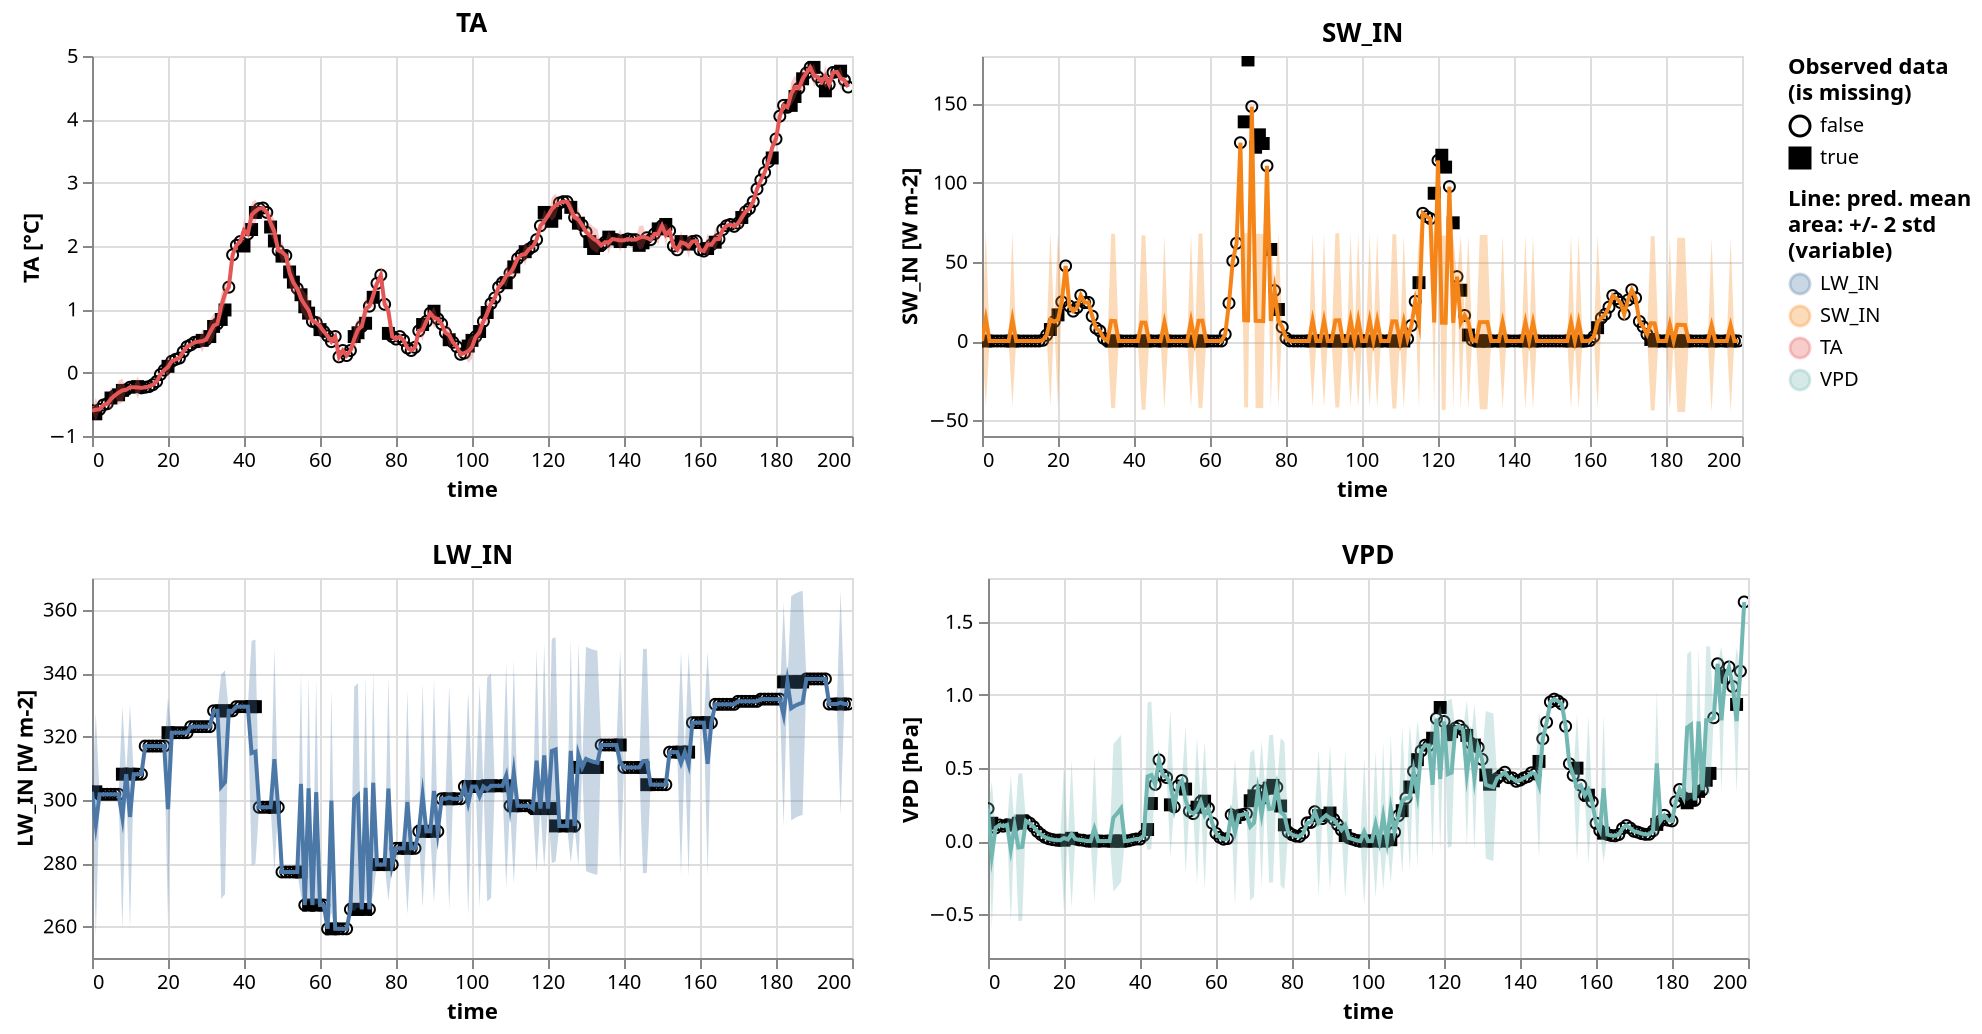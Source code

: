 {"config": {"view": {"continuousWidth": 400, "continuousHeight": 300}}, "vconcat": [{"hconcat": [{"layer": [{"data": {"name": "data-846d82b44bbd742bda1667e7e7e5a47e"}, "mark": {"type": "point", "color": "black", "fillOpacity": 1, "strokeWidth": 1}, "encoding": {"fill": {"field": "is_missing", "legend": {"title": ["Observed data", "(is missing)"]}, "scale": {"range": ["#ffffff00", "black"]}, "type": "nominal"}, "shape": {"field": "is_missing", "type": "nominal"}, "x": {"field": "time", "type": "quantitative"}, "y": {"field": "value", "scale": {"zero": false}, "title": "TA [\u00b0C]", "type": "quantitative"}}}, {"layer": [{"mark": "errorband", "encoding": {"color": {"field": "variable", "legend": {"title": ["Line: pred. mean", "area: +/- 2 std", "(variable)"]}, "type": "nominal"}, "tooltip": [{"field": "std", "format": ".4", "type": "quantitative"}, {"field": "mean", "format": ".4", "type": "quantitative"}], "x": {"field": "time", "type": "quantitative"}, "y": {"field": "err_low", "scale": {"zero": false}, "title": "TA [\u00b0C]", "type": "quantitative"}, "y2": {"field": "err_high"}}, "height": 190, "transform": [{"calculate": "datum.mean - 2 * datum.std", "as": "err_low"}, {"calculate": "datum.mean + 2 * datum.std", "as": "err_high"}], "width": 380}, {"mark": "line", "encoding": {"color": {"field": "variable", "type": "nominal"}, "x": {"field": "time", "type": "quantitative"}, "y": {"field": "mean", "scale": {"zero": false}, "title": "TA [\u00b0C]", "type": "quantitative"}}, "selection": {"selector001": {"type": "interval", "bind": "scales", "encodings": ["x"]}}, "title": "TA"}], "data": {"name": "data-d5d237daec6bf01b05ad30612385ed2d"}}]}, {"layer": [{"data": {"name": "data-a7d5702c85911f3dd2a3058a7f03a75f"}, "mark": {"type": "point", "color": "black", "fillOpacity": 1, "strokeWidth": 1}, "encoding": {"fill": {"field": "is_missing", "legend": {"title": ["Observed data", "(is missing)"]}, "scale": {"range": ["#ffffff00", "black"]}, "type": "nominal"}, "shape": {"field": "is_missing", "type": "nominal"}, "x": {"field": "time", "type": "quantitative"}, "y": {"field": "value", "scale": {"zero": false}, "title": "SW_IN [W m-2]", "type": "quantitative"}}}, {"layer": [{"mark": "errorband", "encoding": {"color": {"field": "variable", "legend": {"title": ["Line: pred. mean", "area: +/- 2 std", "(variable)"]}, "type": "nominal"}, "tooltip": [{"field": "std", "format": ".4", "type": "quantitative"}, {"field": "mean", "format": ".4", "type": "quantitative"}], "x": {"field": "time", "type": "quantitative"}, "y": {"field": "err_low", "scale": {"zero": false}, "title": "SW_IN [W m-2]", "type": "quantitative"}, "y2": {"field": "err_high"}}, "height": 190, "transform": [{"calculate": "datum.mean - 2 * datum.std", "as": "err_low"}, {"calculate": "datum.mean + 2 * datum.std", "as": "err_high"}], "width": 380}, {"mark": "line", "encoding": {"color": {"field": "variable", "type": "nominal"}, "x": {"field": "time", "type": "quantitative"}, "y": {"field": "mean", "scale": {"zero": false}, "title": "SW_IN [W m-2]", "type": "quantitative"}}, "selection": {"selector001": {"type": "interval", "bind": "scales", "encodings": ["x"]}}, "title": "SW_IN"}], "data": {"name": "data-01767868e0fafd0a5a10c45864a5c566"}}]}]}, {"hconcat": [{"layer": [{"data": {"name": "data-7f7830a0c96b8c4fb62f33111a13b26b"}, "mark": {"type": "point", "color": "black", "fillOpacity": 1, "strokeWidth": 1}, "encoding": {"fill": {"field": "is_missing", "legend": {"title": ["Observed data", "(is missing)"]}, "scale": {"range": ["#ffffff00", "black"]}, "type": "nominal"}, "shape": {"field": "is_missing", "type": "nominal"}, "x": {"field": "time", "type": "quantitative"}, "y": {"field": "value", "scale": {"zero": false}, "title": "LW_IN [W m-2]", "type": "quantitative"}}}, {"layer": [{"mark": "errorband", "encoding": {"color": {"field": "variable", "legend": {"title": ["Line: pred. mean", "area: +/- 2 std", "(variable)"]}, "type": "nominal"}, "tooltip": [{"field": "std", "format": ".4", "type": "quantitative"}, {"field": "mean", "format": ".4", "type": "quantitative"}], "x": {"field": "time", "type": "quantitative"}, "y": {"field": "err_low", "scale": {"zero": false}, "title": "LW_IN [W m-2]", "type": "quantitative"}, "y2": {"field": "err_high"}}, "height": 190, "transform": [{"calculate": "datum.mean - 2 * datum.std", "as": "err_low"}, {"calculate": "datum.mean + 2 * datum.std", "as": "err_high"}], "width": 380}, {"mark": "line", "encoding": {"color": {"field": "variable", "type": "nominal"}, "x": {"field": "time", "type": "quantitative"}, "y": {"field": "mean", "scale": {"zero": false}, "title": "LW_IN [W m-2]", "type": "quantitative"}}, "selection": {"selector001": {"type": "interval", "bind": "scales", "encodings": ["x"]}}, "title": "LW_IN"}], "data": {"name": "data-e89dc56a40f894dc86f4d9ca67e5bf12"}}]}, {"layer": [{"data": {"name": "data-e9197ad81debd9547e657b5e2cc7e00c"}, "mark": {"type": "point", "color": "black", "fillOpacity": 1, "strokeWidth": 1}, "encoding": {"fill": {"field": "is_missing", "legend": {"title": ["Observed data", "(is missing)"]}, "scale": {"range": ["#ffffff00", "black"]}, "type": "nominal"}, "shape": {"field": "is_missing", "type": "nominal"}, "x": {"field": "time", "type": "quantitative"}, "y": {"field": "value", "scale": {"zero": false}, "title": "VPD [hPa]", "type": "quantitative"}}}, {"layer": [{"mark": "errorband", "encoding": {"color": {"field": "variable", "legend": {"title": ["Line: pred. mean", "area: +/- 2 std", "(variable)"]}, "type": "nominal"}, "tooltip": [{"field": "std", "format": ".4", "type": "quantitative"}, {"field": "mean", "format": ".4", "type": "quantitative"}], "x": {"field": "time", "type": "quantitative"}, "y": {"field": "err_low", "scale": {"zero": false}, "title": "VPD [hPa]", "type": "quantitative"}, "y2": {"field": "err_high"}}, "height": 190, "transform": [{"calculate": "datum.mean - 2 * datum.std", "as": "err_low"}, {"calculate": "datum.mean + 2 * datum.std", "as": "err_high"}], "width": 380}, {"mark": "line", "encoding": {"color": {"field": "variable", "type": "nominal"}, "x": {"field": "time", "type": "quantitative"}, "y": {"field": "mean", "scale": {"zero": false}, "title": "VPD [hPa]", "type": "quantitative"}}, "selection": {"selector001": {"type": "interval", "bind": "scales", "encodings": ["x"]}}, "title": "VPD"}], "data": {"name": "data-b7ece9e7f1778072c5f1b4abf9a1541c"}}]}]}, {"hconcat": []}, {"hconcat": []}, {"hconcat": []}, {"hconcat": []}, {"hconcat": []}, {"hconcat": []}, {"hconcat": []}, {"hconcat": []}, {"hconcat": []}, {"hconcat": []}, {"hconcat": []}, {"hconcat": []}, {"hconcat": []}, {"hconcat": []}, {"hconcat": []}, {"hconcat": []}, {"hconcat": []}, {"hconcat": []}, {"hconcat": []}, {"hconcat": []}, {"hconcat": []}, {"hconcat": []}, {"hconcat": []}, {"hconcat": []}, {"hconcat": []}, {"hconcat": []}, {"hconcat": []}, {"hconcat": []}, {"hconcat": []}, {"hconcat": []}, {"hconcat": []}, {"hconcat": []}, {"hconcat": []}, {"hconcat": []}, {"hconcat": []}, {"hconcat": []}, {"hconcat": []}, {"hconcat": []}, {"hconcat": []}, {"hconcat": []}, {"hconcat": []}, {"hconcat": []}, {"hconcat": []}, {"hconcat": []}, {"hconcat": []}, {"hconcat": []}, {"hconcat": []}, {"hconcat": []}, {"hconcat": []}, {"hconcat": []}, {"hconcat": []}, {"hconcat": []}, {"hconcat": []}, {"hconcat": []}, {"hconcat": []}, {"hconcat": []}, {"hconcat": []}, {"hconcat": []}, {"hconcat": []}, {"hconcat": []}, {"hconcat": []}, {"hconcat": []}, {"hconcat": []}, {"hconcat": []}, {"hconcat": []}, {"hconcat": []}, {"hconcat": []}, {"hconcat": []}, {"hconcat": []}, {"hconcat": []}, {"hconcat": []}, {"hconcat": []}, {"hconcat": []}, {"hconcat": []}, {"hconcat": []}, {"hconcat": []}, {"hconcat": []}, {"hconcat": []}, {"hconcat": []}, {"hconcat": []}, {"hconcat": []}, {"hconcat": []}, {"hconcat": []}, {"hconcat": []}, {"hconcat": []}, {"hconcat": []}, {"hconcat": []}, {"hconcat": []}, {"hconcat": []}, {"hconcat": []}, {"hconcat": []}, {"hconcat": []}, {"hconcat": []}, {"hconcat": []}, {"hconcat": []}, {"hconcat": []}, {"hconcat": []}, {"hconcat": []}, {"hconcat": []}, {"hconcat": []}, {"hconcat": []}, {"hconcat": []}, {"hconcat": []}, {"hconcat": []}, {"hconcat": []}, {"hconcat": []}, {"hconcat": []}, {"hconcat": []}, {"hconcat": []}, {"hconcat": []}, {"hconcat": []}, {"hconcat": []}, {"hconcat": []}, {"hconcat": []}, {"hconcat": []}, {"hconcat": []}, {"hconcat": []}, {"hconcat": []}, {"hconcat": []}, {"hconcat": []}, {"hconcat": []}, {"hconcat": []}, {"hconcat": []}, {"hconcat": []}, {"hconcat": []}, {"hconcat": []}, {"hconcat": []}, {"hconcat": []}, {"hconcat": []}, {"hconcat": []}, {"hconcat": []}, {"hconcat": []}, {"hconcat": []}, {"hconcat": []}, {"hconcat": []}, {"hconcat": []}, {"hconcat": []}, {"hconcat": []}, {"hconcat": []}, {"hconcat": []}, {"hconcat": []}, {"hconcat": []}, {"hconcat": []}, {"hconcat": []}, {"hconcat": []}, {"hconcat": []}, {"hconcat": []}, {"hconcat": []}, {"hconcat": []}, {"hconcat": []}, {"hconcat": []}, {"hconcat": []}, {"hconcat": []}, {"hconcat": []}, {"hconcat": []}, {"hconcat": []}, {"hconcat": []}, {"hconcat": []}, {"hconcat": []}, {"hconcat": []}, {"hconcat": []}, {"hconcat": []}, {"hconcat": []}, {"hconcat": []}, {"hconcat": []}, {"hconcat": []}, {"hconcat": []}, {"hconcat": []}, {"hconcat": []}, {"hconcat": []}, {"hconcat": []}, {"hconcat": []}, {"hconcat": []}, {"hconcat": []}, {"hconcat": []}, {"hconcat": []}, {"hconcat": []}, {"hconcat": []}, {"hconcat": []}, {"hconcat": []}, {"hconcat": []}, {"hconcat": []}, {"hconcat": []}, {"hconcat": []}, {"hconcat": []}, {"hconcat": []}, {"hconcat": []}, {"hconcat": []}, {"hconcat": []}, {"hconcat": []}, {"hconcat": []}, {"hconcat": []}, {"hconcat": []}, {"hconcat": []}, {"hconcat": []}, {"hconcat": []}, {"hconcat": []}, {"hconcat": []}, {"hconcat": []}, {"hconcat": []}, {"hconcat": []}, {"hconcat": []}, {"hconcat": []}, {"hconcat": []}, {"hconcat": []}, {"hconcat": []}, {"hconcat": []}, {"hconcat": []}, {"hconcat": []}, {"hconcat": []}, {"hconcat": []}, {"hconcat": []}, {"hconcat": []}, {"hconcat": []}, {"hconcat": []}, {"hconcat": []}, {"hconcat": []}, {"hconcat": []}, {"hconcat": []}, {"hconcat": []}, {"hconcat": []}, {"hconcat": []}, {"hconcat": []}, {"hconcat": []}, {"hconcat": []}, {"hconcat": []}, {"hconcat": []}, {"hconcat": []}, {"hconcat": []}, {"hconcat": []}, {"hconcat": []}, {"hconcat": []}, {"hconcat": []}, {"hconcat": []}, {"hconcat": []}, {"hconcat": []}, {"hconcat": []}, {"hconcat": []}, {"hconcat": []}, {"hconcat": []}, {"hconcat": []}, {"hconcat": []}, {"hconcat": []}, {"hconcat": []}, {"hconcat": []}, {"hconcat": []}, {"hconcat": []}, {"hconcat": []}, {"hconcat": []}, {"hconcat": []}, {"hconcat": []}, {"hconcat": []}, {"hconcat": []}, {"hconcat": []}, {"hconcat": []}, {"hconcat": []}, {"hconcat": []}, {"hconcat": []}, {"hconcat": []}, {"hconcat": []}, {"hconcat": []}, {"hconcat": []}, {"hconcat": []}, {"hconcat": []}, {"hconcat": []}, {"hconcat": []}, {"hconcat": []}, {"hconcat": []}, {"hconcat": []}, {"hconcat": []}, {"hconcat": []}, {"hconcat": []}, {"hconcat": []}, {"hconcat": []}, {"hconcat": []}, {"hconcat": []}, {"hconcat": []}, {"hconcat": []}, {"hconcat": []}, {"hconcat": []}, {"hconcat": []}, {"hconcat": []}, {"hconcat": []}, {"hconcat": []}, {"hconcat": []}, {"hconcat": []}, {"hconcat": []}, {"hconcat": []}, {"hconcat": []}, {"hconcat": []}, {"hconcat": []}, {"hconcat": []}, {"hconcat": []}, {"hconcat": []}, {"hconcat": []}, {"hconcat": []}, {"hconcat": []}, {"hconcat": []}, {"hconcat": []}, {"hconcat": []}, {"hconcat": []}, {"hconcat": []}, {"hconcat": []}, {"hconcat": []}, {"hconcat": []}, {"hconcat": []}, {"hconcat": []}, {"hconcat": []}, {"hconcat": []}, {"hconcat": []}, {"hconcat": []}, {"hconcat": []}, {"hconcat": []}, {"hconcat": []}, {"hconcat": []}, {"hconcat": []}, {"hconcat": []}, {"hconcat": []}, {"hconcat": []}, {"hconcat": []}, {"hconcat": []}, {"hconcat": []}, {"hconcat": []}, {"hconcat": []}, {"hconcat": []}, {"hconcat": []}, {"hconcat": []}, {"hconcat": []}, {"hconcat": []}, {"hconcat": []}, {"hconcat": []}, {"hconcat": []}, {"hconcat": []}, {"hconcat": []}, {"hconcat": []}, {"hconcat": []}, {"hconcat": []}, {"hconcat": []}, {"hconcat": []}, {"hconcat": []}, {"hconcat": []}, {"hconcat": []}, {"hconcat": []}, {"hconcat": []}, {"hconcat": []}, {"hconcat": []}, {"hconcat": []}, {"hconcat": []}, {"hconcat": []}, {"hconcat": []}, {"hconcat": []}, {"hconcat": []}, {"hconcat": []}, {"hconcat": []}, {"hconcat": []}, {"hconcat": []}, {"hconcat": []}, {"hconcat": []}, {"hconcat": []}, {"hconcat": []}, {"hconcat": []}, {"hconcat": []}, {"hconcat": []}, {"hconcat": []}, {"hconcat": []}, {"hconcat": []}, {"hconcat": []}, {"hconcat": []}, {"hconcat": []}, {"hconcat": []}, {"hconcat": []}, {"hconcat": []}, {"hconcat": []}, {"hconcat": []}, {"hconcat": []}, {"hconcat": []}, {"hconcat": []}, {"hconcat": []}, {"hconcat": []}, {"hconcat": []}, {"hconcat": []}, {"hconcat": []}, {"hconcat": []}, {"hconcat": []}, {"hconcat": []}, {"hconcat": []}, {"hconcat": []}, {"hconcat": []}, {"hconcat": []}, {"hconcat": []}, {"hconcat": []}, {"hconcat": []}, {"hconcat": []}, {"hconcat": []}, {"hconcat": []}, {"hconcat": []}, {"hconcat": []}, {"hconcat": []}], "$schema": "https://vega.github.io/schema/vega-lite/v4.17.0.json", "datasets": {"data-846d82b44bbd742bda1667e7e7e5a47e": [{"time": 0.0, "variable": "TA", "value": -0.6, "is_missing": false}, {"time": 1.0, "variable": "TA", "value": -0.65, "is_missing": true}, {"time": 2.0, "variable": "TA", "value": -0.58, "is_missing": false}, {"time": 3.0, "variable": "TA", "value": -0.51, "is_missing": false}, {"time": 4.0, "variable": "TA", "value": -0.49, "is_missing": false}, {"time": 5.0, "variable": "TA", "value": -0.4, "is_missing": true}, {"time": 6.0, "variable": "TA", "value": -0.36, "is_missing": false}, {"time": 7.0, "variable": "TA", "value": -0.35, "is_missing": true}, {"time": 8.0, "variable": "TA", "value": -0.28, "is_missing": true}, {"time": 9.0, "variable": "TA", "value": -0.27, "is_missing": false}, {"time": 10.0, "variable": "TA", "value": -0.23, "is_missing": false}, {"time": 11.0, "variable": "TA", "value": -0.23, "is_missing": false}, {"time": 12.0, "variable": "TA", "value": -0.22, "is_missing": true}, {"time": 13.0, "variable": "TA", "value": -0.24, "is_missing": false}, {"time": 14.0, "variable": "TA", "value": -0.23, "is_missing": false}, {"time": 15.0, "variable": "TA", "value": -0.22, "is_missing": false}, {"time": 16.0, "variable": "TA", "value": -0.19, "is_missing": false}, {"time": 17.0, "variable": "TA", "value": -0.14, "is_missing": false}, {"time": 18.0, "variable": "TA", "value": -0.03, "is_missing": false}, {"time": 19.0, "variable": "TA", "value": 0.04, "is_missing": false}, {"time": 20.0, "variable": "TA", "value": 0.1, "is_missing": true}, {"time": 21.0, "variable": "TA", "value": 0.18, "is_missing": false}, {"time": 22.0, "variable": "TA", "value": 0.21, "is_missing": false}, {"time": 23.0, "variable": "TA", "value": 0.23, "is_missing": false}, {"time": 24.0, "variable": "TA", "value": 0.33, "is_missing": false}, {"time": 25.0, "variable": "TA", "value": 0.41, "is_missing": false}, {"time": 26.0, "variable": "TA", "value": 0.44, "is_missing": false}, {"time": 27.0, "variable": "TA", "value": 0.48, "is_missing": false}, {"time": 28.0, "variable": "TA", "value": 0.49, "is_missing": false}, {"time": 29.0, "variable": "TA", "value": 0.51, "is_missing": true}, {"time": 30.0, "variable": "TA", "value": 0.52, "is_missing": false}, {"time": 31.0, "variable": "TA", "value": 0.57, "is_missing": true}, {"time": 32.0, "variable": "TA", "value": 0.73, "is_missing": true}, {"time": 33.0, "variable": "TA", "value": 0.77, "is_missing": false}, {"time": 34.0, "variable": "TA", "value": 0.84, "is_missing": true}, {"time": 35.0, "variable": "TA", "value": 0.99, "is_missing": true}, {"time": 36.0, "variable": "TA", "value": 1.35, "is_missing": false}, {"time": 37.0, "variable": "TA", "value": 1.86, "is_missing": false}, {"time": 38.0, "variable": "TA", "value": 2.01, "is_missing": false}, {"time": 39.0, "variable": "TA", "value": 2.07, "is_missing": false}, {"time": 40.0, "variable": "TA", "value": 2.0, "is_missing": true}, {"time": 41.0, "variable": "TA", "value": 2.19, "is_missing": false}, {"time": 42.0, "variable": "TA", "value": 2.26, "is_missing": true}, {"time": 43.0, "variable": "TA", "value": 2.53, "is_missing": true}, {"time": 44.0, "variable": "TA", "value": 2.59, "is_missing": false}, {"time": 45.0, "variable": "TA", "value": 2.6, "is_missing": false}, {"time": 46.0, "variable": "TA", "value": 2.53, "is_missing": false}, {"time": 47.0, "variable": "TA", "value": 2.3, "is_missing": true}, {"time": 48.0, "variable": "TA", "value": 2.08, "is_missing": true}, {"time": 49.0, "variable": "TA", "value": 1.93, "is_missing": false}, {"time": 50.0, "variable": "TA", "value": 1.84, "is_missing": true}, {"time": 51.0, "variable": "TA", "value": 1.85, "is_missing": false}, {"time": 52.0, "variable": "TA", "value": 1.59, "is_missing": true}, {"time": 53.0, "variable": "TA", "value": 1.43, "is_missing": true}, {"time": 54.0, "variable": "TA", "value": 1.33, "is_missing": false}, {"time": 55.0, "variable": "TA", "value": 1.23, "is_missing": true}, {"time": 56.0, "variable": "TA", "value": 1.04, "is_missing": true}, {"time": 57.0, "variable": "TA", "value": 0.94, "is_missing": true}, {"time": 58.0, "variable": "TA", "value": 0.81, "is_missing": false}, {"time": 59.0, "variable": "TA", "value": 0.79, "is_missing": false}, {"time": 60.0, "variable": "TA", "value": 0.68, "is_missing": true}, {"time": 61.0, "variable": "TA", "value": 0.65, "is_missing": false}, {"time": 62.0, "variable": "TA", "value": 0.58, "is_missing": false}, {"time": 63.0, "variable": "TA", "value": 0.49, "is_missing": false}, {"time": 64.0, "variable": "TA", "value": 0.57, "is_missing": false}, {"time": 65.0, "variable": "TA", "value": 0.25, "is_missing": false}, {"time": 66.0, "variable": "TA", "value": 0.35, "is_missing": false}, {"time": 67.0, "variable": "TA", "value": 0.27, "is_missing": false}, {"time": 68.0, "variable": "TA", "value": 0.35, "is_missing": false}, {"time": 69.0, "variable": "TA", "value": 0.57, "is_missing": true}, {"time": 70.0, "variable": "TA", "value": 0.63, "is_missing": true}, {"time": 71.0, "variable": "TA", "value": 0.73, "is_missing": false}, {"time": 72.0, "variable": "TA", "value": 0.78, "is_missing": true}, {"time": 73.0, "variable": "TA", "value": 1.05, "is_missing": false}, {"time": 74.0, "variable": "TA", "value": 1.19, "is_missing": true}, {"time": 75.0, "variable": "TA", "value": 1.41, "is_missing": false}, {"time": 76.0, "variable": "TA", "value": 1.54, "is_missing": false}, {"time": 77.0, "variable": "TA", "value": 1.08, "is_missing": false}, {"time": 78.0, "variable": "TA", "value": 0.62, "is_missing": true}, {"time": 79.0, "variable": "TA", "value": 0.57, "is_missing": false}, {"time": 80.0, "variable": "TA", "value": 0.53, "is_missing": false}, {"time": 81.0, "variable": "TA", "value": 0.57, "is_missing": false}, {"time": 82.0, "variable": "TA", "value": 0.51, "is_missing": false}, {"time": 83.0, "variable": "TA", "value": 0.39, "is_missing": false}, {"time": 84.0, "variable": "TA", "value": 0.35, "is_missing": false}, {"time": 85.0, "variable": "TA", "value": 0.4, "is_missing": false}, {"time": 86.0, "variable": "TA", "value": 0.66, "is_missing": false}, {"time": 87.0, "variable": "TA", "value": 0.76, "is_missing": true}, {"time": 88.0, "variable": "TA", "value": 0.81, "is_missing": false}, {"time": 89.0, "variable": "TA", "value": 0.94, "is_missing": false}, {"time": 90.0, "variable": "TA", "value": 0.97, "is_missing": true}, {"time": 91.0, "variable": "TA", "value": 0.85, "is_missing": false}, {"time": 92.0, "variable": "TA", "value": 0.77, "is_missing": false}, {"time": 93.0, "variable": "TA", "value": 0.63, "is_missing": false}, {"time": 94.0, "variable": "TA", "value": 0.52, "is_missing": true}, {"time": 95.0, "variable": "TA", "value": 0.48, "is_missing": false}, {"time": 96.0, "variable": "TA", "value": 0.41, "is_missing": false}, {"time": 97.0, "variable": "TA", "value": 0.29, "is_missing": false}, {"time": 98.0, "variable": "TA", "value": 0.31, "is_missing": false}, {"time": 99.0, "variable": "TA", "value": 0.42, "is_missing": true}, {"time": 100.0, "variable": "TA", "value": 0.51, "is_missing": true}, {"time": 101.0, "variable": "TA", "value": 0.57, "is_missing": false}, {"time": 102.0, "variable": "TA", "value": 0.65, "is_missing": true}, {"time": 103.0, "variable": "TA", "value": 0.81, "is_missing": false}, {"time": 104.0, "variable": "TA", "value": 0.95, "is_missing": true}, {"time": 105.0, "variable": "TA", "value": 1.09, "is_missing": false}, {"time": 106.0, "variable": "TA", "value": 1.18, "is_missing": false}, {"time": 107.0, "variable": "TA", "value": 1.35, "is_missing": false}, {"time": 108.0, "variable": "TA", "value": 1.42, "is_missing": false}, {"time": 109.0, "variable": "TA", "value": 1.42, "is_missing": true}, {"time": 110.0, "variable": "TA", "value": 1.57, "is_missing": false}, {"time": 111.0, "variable": "TA", "value": 1.67, "is_missing": true}, {"time": 112.0, "variable": "TA", "value": 1.8, "is_missing": false}, {"time": 113.0, "variable": "TA", "value": 1.86, "is_missing": false}, {"time": 114.0, "variable": "TA", "value": 1.91, "is_missing": true}, {"time": 115.0, "variable": "TA", "value": 1.95, "is_missing": false}, {"time": 116.0, "variable": "TA", "value": 1.99, "is_missing": false}, {"time": 117.0, "variable": "TA", "value": 2.1, "is_missing": false}, {"time": 118.0, "variable": "TA", "value": 2.32, "is_missing": false}, {"time": 119.0, "variable": "TA", "value": 2.53, "is_missing": true}, {"time": 120.0, "variable": "TA", "value": 2.48, "is_missing": false}, {"time": 121.0, "variable": "TA", "value": 2.39, "is_missing": true}, {"time": 122.0, "variable": "TA", "value": 2.52, "is_missing": true}, {"time": 123.0, "variable": "TA", "value": 2.68, "is_missing": false}, {"time": 124.0, "variable": "TA", "value": 2.7, "is_missing": false}, {"time": 125.0, "variable": "TA", "value": 2.7, "is_missing": false}, {"time": 126.0, "variable": "TA", "value": 2.61, "is_missing": true}, {"time": 127.0, "variable": "TA", "value": 2.45, "is_missing": false}, {"time": 128.0, "variable": "TA", "value": 2.36, "is_missing": true}, {"time": 129.0, "variable": "TA", "value": 2.33, "is_missing": false}, {"time": 130.0, "variable": "TA", "value": 2.22, "is_missing": false}, {"time": 131.0, "variable": "TA", "value": 2.07, "is_missing": true}, {"time": 132.0, "variable": "TA", "value": 1.96, "is_missing": true}, {"time": 133.0, "variable": "TA", "value": 2.01, "is_missing": true}, {"time": 134.0, "variable": "TA", "value": 2.01, "is_missing": false}, {"time": 135.0, "variable": "TA", "value": 2.06, "is_missing": false}, {"time": 136.0, "variable": "TA", "value": 2.14, "is_missing": true}, {"time": 137.0, "variable": "TA", "value": 2.11, "is_missing": false}, {"time": 138.0, "variable": "TA", "value": 2.1, "is_missing": false}, {"time": 139.0, "variable": "TA", "value": 2.07, "is_missing": true}, {"time": 140.0, "variable": "TA", "value": 2.09, "is_missing": false}, {"time": 141.0, "variable": "TA", "value": 2.11, "is_missing": false}, {"time": 142.0, "variable": "TA", "value": 2.1, "is_missing": false}, {"time": 143.0, "variable": "TA", "value": 2.1, "is_missing": false}, {"time": 144.0, "variable": "TA", "value": 2.01, "is_missing": true}, {"time": 145.0, "variable": "TA", "value": 2.05, "is_missing": true}, {"time": 146.0, "variable": "TA", "value": 2.13, "is_missing": false}, {"time": 147.0, "variable": "TA", "value": 2.1, "is_missing": false}, {"time": 148.0, "variable": "TA", "value": 2.19, "is_missing": false}, {"time": 149.0, "variable": "TA", "value": 2.27, "is_missing": true}, {"time": 150.0, "variable": "TA", "value": 2.32, "is_missing": false}, {"time": 151.0, "variable": "TA", "value": 2.34, "is_missing": true}, {"time": 152.0, "variable": "TA", "value": 2.24, "is_missing": false}, {"time": 153.0, "variable": "TA", "value": 2.0, "is_missing": false}, {"time": 154.0, "variable": "TA", "value": 1.94, "is_missing": false}, {"time": 155.0, "variable": "TA", "value": 2.07, "is_missing": true}, {"time": 156.0, "variable": "TA", "value": 2.04, "is_missing": false}, {"time": 157.0, "variable": "TA", "value": 2.03, "is_missing": true}, {"time": 158.0, "variable": "TA", "value": 2.07, "is_missing": false}, {"time": 159.0, "variable": "TA", "value": 2.08, "is_missing": false}, {"time": 160.0, "variable": "TA", "value": 1.94, "is_missing": false}, {"time": 161.0, "variable": "TA", "value": 1.92, "is_missing": false}, {"time": 162.0, "variable": "TA", "value": 1.96, "is_missing": true}, {"time": 163.0, "variable": "TA", "value": 2.02, "is_missing": false}, {"time": 164.0, "variable": "TA", "value": 2.06, "is_missing": true}, {"time": 165.0, "variable": "TA", "value": 2.11, "is_missing": false}, {"time": 166.0, "variable": "TA", "value": 2.26, "is_missing": false}, {"time": 167.0, "variable": "TA", "value": 2.32, "is_missing": false}, {"time": 168.0, "variable": "TA", "value": 2.34, "is_missing": false}, {"time": 169.0, "variable": "TA", "value": 2.31, "is_missing": false}, {"time": 170.0, "variable": "TA", "value": 2.36, "is_missing": false}, {"time": 171.0, "variable": "TA", "value": 2.45, "is_missing": true}, {"time": 172.0, "variable": "TA", "value": 2.54, "is_missing": false}, {"time": 173.0, "variable": "TA", "value": 2.59, "is_missing": false}, {"time": 174.0, "variable": "TA", "value": 2.7, "is_missing": false}, {"time": 175.0, "variable": "TA", "value": 2.9, "is_missing": false}, {"time": 176.0, "variable": "TA", "value": 3.04, "is_missing": false}, {"time": 177.0, "variable": "TA", "value": 3.16, "is_missing": false}, {"time": 178.0, "variable": "TA", "value": 3.33, "is_missing": false}, {"time": 179.0, "variable": "TA", "value": 3.39, "is_missing": true}, {"time": 180.0, "variable": "TA", "value": 3.69, "is_missing": false}, {"time": 181.0, "variable": "TA", "value": 4.05, "is_missing": false}, {"time": 182.0, "variable": "TA", "value": 4.22, "is_missing": false}, {"time": 183.0, "variable": "TA", "value": 4.19, "is_missing": false}, {"time": 184.0, "variable": "TA", "value": 4.22, "is_missing": true}, {"time": 185.0, "variable": "TA", "value": 4.36, "is_missing": true}, {"time": 186.0, "variable": "TA", "value": 4.49, "is_missing": false}, {"time": 187.0, "variable": "TA", "value": 4.64, "is_missing": true}, {"time": 188.0, "variable": "TA", "value": 4.73, "is_missing": false}, {"time": 189.0, "variable": "TA", "value": 4.82, "is_missing": false}, {"time": 190.0, "variable": "TA", "value": 4.82, "is_missing": true}, {"time": 191.0, "variable": "TA", "value": 4.67, "is_missing": false}, {"time": 192.0, "variable": "TA", "value": 4.59, "is_missing": false}, {"time": 193.0, "variable": "TA", "value": 4.45, "is_missing": true}, {"time": 194.0, "variable": "TA", "value": 4.55, "is_missing": false}, {"time": 195.0, "variable": "TA", "value": 4.74, "is_missing": false}, {"time": 196.0, "variable": "TA", "value": 4.75, "is_missing": false}, {"time": 197.0, "variable": "TA", "value": 4.76, "is_missing": true}, {"time": 198.0, "variable": "TA", "value": 4.62, "is_missing": false}, {"time": 199.0, "variable": "TA", "value": 4.51, "is_missing": false}], "data-d5d237daec6bf01b05ad30612385ed2d": [{"time": 0.0, "variable": "TA", "mean": -0.6, "std": null}, {"time": 2.0, "variable": "TA", "mean": -0.58, "std": null}, {"time": 3.0, "variable": "TA", "mean": -0.51, "std": null}, {"time": 4.0, "variable": "TA", "mean": -0.49, "std": null}, {"time": 11.0, "variable": "TA", "mean": -0.23, "std": null}, {"time": 13.0, "variable": "TA", "mean": -0.24, "std": null}, {"time": 14.0, "variable": "TA", "mean": -0.23, "std": null}, {"time": 15.0, "variable": "TA", "mean": -0.22, "std": null}, {"time": 16.0, "variable": "TA", "mean": -0.19, "std": null}, {"time": 17.0, "variable": "TA", "mean": -0.14, "std": null}, {"time": 19.0, "variable": "TA", "mean": 0.04, "std": null}, {"time": 21.0, "variable": "TA", "mean": 0.18, "std": null}, {"time": 23.0, "variable": "TA", "mean": 0.23, "std": null}, {"time": 24.0, "variable": "TA", "mean": 0.33, "std": null}, {"time": 25.0, "variable": "TA", "mean": 0.41, "std": null}, {"time": 26.0, "variable": "TA", "mean": 0.44, "std": null}, {"time": 27.0, "variable": "TA", "mean": 0.48, "std": null}, {"time": 30.0, "variable": "TA", "mean": 0.52, "std": null}, {"time": 36.0, "variable": "TA", "mean": 1.35, "std": null}, {"time": 37.0, "variable": "TA", "mean": 1.86, "std": null}, {"time": 38.0, "variable": "TA", "mean": 2.01, "std": null}, {"time": 39.0, "variable": "TA", "mean": 2.07, "std": null}, {"time": 41.0, "variable": "TA", "mean": 2.19, "std": null}, {"time": 44.0, "variable": "TA", "mean": 2.59, "std": null}, {"time": 45.0, "variable": "TA", "mean": 2.6, "std": null}, {"time": 46.0, "variable": "TA", "mean": 2.53, "std": null}, {"time": 49.0, "variable": "TA", "mean": 1.93, "std": null}, {"time": 51.0, "variable": "TA", "mean": 1.85, "std": null}, {"time": 54.0, "variable": "TA", "mean": 1.33, "std": null}, {"time": 61.0, "variable": "TA", "mean": 0.65, "std": null}, {"time": 62.0, "variable": "TA", "mean": 0.58, "std": null}, {"time": 64.0, "variable": "TA", "mean": 0.57, "std": null}, {"time": 66.0, "variable": "TA", "mean": 0.35, "std": null}, {"time": 67.0, "variable": "TA", "mean": 0.27, "std": null}, {"time": 68.0, "variable": "TA", "mean": 0.35, "std": null}, {"time": 71.0, "variable": "TA", "mean": 0.73, "std": null}, {"time": 79.0, "variable": "TA", "mean": 0.57, "std": null}, {"time": 80.0, "variable": "TA", "mean": 0.53, "std": null}, {"time": 81.0, "variable": "TA", "mean": 0.57, "std": null}, {"time": 82.0, "variable": "TA", "mean": 0.51, "std": null}, {"time": 84.0, "variable": "TA", "mean": 0.35, "std": null}, {"time": 85.0, "variable": "TA", "mean": 0.4, "std": null}, {"time": 86.0, "variable": "TA", "mean": 0.66, "std": null}, {"time": 88.0, "variable": "TA", "mean": 0.81, "std": null}, {"time": 89.0, "variable": "TA", "mean": 0.94, "std": null}, {"time": 91.0, "variable": "TA", "mean": 0.85, "std": null}, {"time": 92.0, "variable": "TA", "mean": 0.77, "std": null}, {"time": 95.0, "variable": "TA", "mean": 0.48, "std": null}, {"time": 96.0, "variable": "TA", "mean": 0.41, "std": null}, {"time": 98.0, "variable": "TA", "mean": 0.31, "std": null}, {"time": 101.0, "variable": "TA", "mean": 0.57, "std": null}, {"time": 103.0, "variable": "TA", "mean": 0.81, "std": null}, {"time": 107.0, "variable": "TA", "mean": 1.35, "std": null}, {"time": 110.0, "variable": "TA", "mean": 1.57, "std": null}, {"time": 112.0, "variable": "TA", "mean": 1.8, "std": null}, {"time": 116.0, "variable": "TA", "mean": 1.99, "std": null}, {"time": 118.0, "variable": "TA", "mean": 2.32, "std": null}, {"time": 120.0, "variable": "TA", "mean": 2.48, "std": null}, {"time": 123.0, "variable": "TA", "mean": 2.68, "std": null}, {"time": 125.0, "variable": "TA", "mean": 2.7, "std": null}, {"time": 127.0, "variable": "TA", "mean": 2.45, "std": null}, {"time": 129.0, "variable": "TA", "mean": 2.33, "std": null}, {"time": 134.0, "variable": "TA", "mean": 2.01, "std": null}, {"time": 135.0, "variable": "TA", "mean": 2.06, "std": null}, {"time": 138.0, "variable": "TA", "mean": 2.1, "std": null}, {"time": 140.0, "variable": "TA", "mean": 2.09, "std": null}, {"time": 141.0, "variable": "TA", "mean": 2.11, "std": null}, {"time": 142.0, "variable": "TA", "mean": 2.1, "std": null}, {"time": 147.0, "variable": "TA", "mean": 2.1, "std": null}, {"time": 148.0, "variable": "TA", "mean": 2.19, "std": null}, {"time": 150.0, "variable": "TA", "mean": 2.32, "std": null}, {"time": 152.0, "variable": "TA", "mean": 2.24, "std": null}, {"time": 153.0, "variable": "TA", "mean": 2.0, "std": null}, {"time": 154.0, "variable": "TA", "mean": 1.94, "std": null}, {"time": 156.0, "variable": "TA", "mean": 2.04, "std": null}, {"time": 159.0, "variable": "TA", "mean": 2.08, "std": null}, {"time": 160.0, "variable": "TA", "mean": 1.94, "std": null}, {"time": 161.0, "variable": "TA", "mean": 1.92, "std": null}, {"time": 163.0, "variable": "TA", "mean": 2.02, "std": null}, {"time": 165.0, "variable": "TA", "mean": 2.11, "std": null}, {"time": 166.0, "variable": "TA", "mean": 2.26, "std": null}, {"time": 167.0, "variable": "TA", "mean": 2.32, "std": null}, {"time": 168.0, "variable": "TA", "mean": 2.34, "std": null}, {"time": 169.0, "variable": "TA", "mean": 2.31, "std": null}, {"time": 170.0, "variable": "TA", "mean": 2.36, "std": null}, {"time": 172.0, "variable": "TA", "mean": 2.54, "std": null}, {"time": 173.0, "variable": "TA", "mean": 2.59, "std": null}, {"time": 174.0, "variable": "TA", "mean": 2.7, "std": null}, {"time": 175.0, "variable": "TA", "mean": 2.9, "std": null}, {"time": 178.0, "variable": "TA", "mean": 3.33, "std": null}, {"time": 180.0, "variable": "TA", "mean": 3.69, "std": null}, {"time": 188.0, "variable": "TA", "mean": 4.73, "std": null}, {"time": 191.0, "variable": "TA", "mean": 4.67, "std": null}, {"time": 194.0, "variable": "TA", "mean": 4.55, "std": null}, {"time": 195.0, "variable": "TA", "mean": 4.74, "std": null}, {"time": 196.0, "variable": "TA", "mean": 4.75, "std": null}, {"time": 198.0, "variable": "TA", "mean": 4.62, "std": null}, {"time": 199.0, "variable": "TA", "mean": 4.51, "std": null}, {"time": 1.0, "variable": "TA", "mean": -0.5841699838638306, "std": 0.09688905626535416}, {"time": 5.0, "variable": "TA", "mean": -0.4147752523422241, "std": 0.0936935767531395}, {"time": 6.0, "variable": "TA", "mean": -0.36000001430511475, "std": 0.0}, {"time": 7.0, "variable": "TA", "mean": -0.3156435489654541, "std": 0.09387960284948349}, {"time": 8.0, "variable": "TA", "mean": -0.2795311212539673, "std": 0.09334728121757507}, {"time": 9.0, "variable": "TA", "mean": -0.26999998092651367, "std": 0.0}, {"time": 10.0, "variable": "TA", "mean": -0.23000001907348633, "std": 0.0}, {"time": 12.0, "variable": "TA", "mean": -0.23283755779266357, "std": 0.09013935923576355}, {"time": 18.0, "variable": "TA", "mean": -0.029999971389770508, "std": 0.0}, {"time": 20.0, "variable": "TA", "mean": 0.09023892879486084, "std": 0.08969449251890182}, {"time": 22.0, "variable": "TA", "mean": 0.2100001573562622, "std": 0.0}, {"time": 28.0, "variable": "TA", "mean": 0.49000000953674316, "std": 0.0}, {"time": 29.0, "variable": "TA", "mean": 0.4981398582458496, "std": 0.09249011427164078}, {"time": 31.0, "variable": "TA", "mean": 0.6324523091316223, "std": 0.09545125812292099}, {"time": 32.0, "variable": "TA", "mean": 0.7419348955154419, "std": 0.09616344422101974}, {"time": 33.0, "variable": "TA", "mean": 0.7699999809265137, "std": 0.0}, {"time": 34.0, "variable": "TA", "mean": 1.051453948020935, "std": 0.09515377879142761}, {"time": 35.0, "variable": "TA", "mean": 1.2445025444030762, "std": 0.0936129242181778}, {"time": 40.0, "variable": "TA", "mean": 2.2485456466674805, "std": 0.09225723892450333}, {"time": 42.0, "variable": "TA", "mean": 2.490116596221924, "std": 0.09334638714790344}, {"time": 43.0, "variable": "TA", "mean": 2.549283027648926, "std": 0.09314656257629395}, {"time": 47.0, "variable": "TA", "mean": 2.362015724182129, "std": 0.09331683814525604}, {"time": 48.0, "variable": "TA", "mean": 2.227715253829956, "std": 0.09415651112794876}, {"time": 50.0, "variable": "TA", "mean": 1.9057631492614746, "std": 0.09581393748521805}, {"time": 52.0, "variable": "TA", "mean": 1.5726183652877808, "std": 0.0972895547747612}, {"time": 53.0, "variable": "TA", "mean": 1.4216766357421875, "std": 0.09794791042804718}, {"time": 55.0, "variable": "TA", "mean": 1.171525239944458, "std": 0.09828745573759079}, {"time": 56.0, "variable": "TA", "mean": 1.0719162225723267, "std": 0.09752382338047028}, {"time": 57.0, "variable": "TA", "mean": 0.984045684337616, "std": 0.09616006910800934}, {"time": 58.0, "variable": "TA", "mean": 0.8100000023841858, "std": 0.0}, {"time": 59.0, "variable": "TA", "mean": 0.7900000214576721, "std": 0.0}, {"time": 60.0, "variable": "TA", "mean": 0.7334702610969543, "std": 0.09128078073263168}, {"time": 63.0, "variable": "TA", "mean": 0.49000000953674316, "std": 0.0}, {"time": 65.0, "variable": "TA", "mean": 0.25, "std": 0.0}, {"time": 69.0, "variable": "TA", "mean": 0.5291275978088379, "std": 0.09270936995744705}, {"time": 70.0, "variable": "TA", "mean": 0.6804684400558472, "std": 0.0935545489192009}, {"time": 72.0, "variable": "TA", "mean": 1.0055909156799316, "std": 0.09350631386041641}, {"time": 73.0, "variable": "TA", "mean": 1.0499999523162842, "std": 0.0}, {"time": 74.0, "variable": "TA", "mean": 1.2198846340179443, "std": 0.09186255931854248}, {"time": 75.0, "variable": "TA", "mean": 1.409999966621399, "std": 0.0}, {"time": 76.0, "variable": "TA", "mean": 1.5399999618530273, "std": 0.0}, {"time": 77.0, "variable": "TA", "mean": 1.0800000429153442, "std": 0.0}, {"time": 78.0, "variable": "TA", "mean": 0.9703729748725891, "std": 0.08996801823377609}, {"time": 83.0, "variable": "TA", "mean": 0.38999998569488525, "std": 0.0}, {"time": 87.0, "variable": "TA", "mean": 0.6762802004814148, "std": 0.09027547389268875}, {"time": 90.0, "variable": "TA", "mean": 0.866826593875885, "std": 0.09059704840183258}, {"time": 93.0, "variable": "TA", "mean": 0.6299999952316284, "std": 0.0}, {"time": 94.0, "variable": "TA", "mean": 0.5920475125312805, "std": 0.0899614691734314}, {"time": 97.0, "variable": "TA", "mean": 0.28999996185302734, "std": 0.0}, {"time": 99.0, "variable": "TA", "mean": 0.33755481243133545, "std": 0.09271589666604996}, {"time": 100.0, "variable": "TA", "mean": 0.40450048446655273, "std": 0.09354737401008606}, {"time": 102.0, "variable": "TA", "mean": 0.6389604806900024, "std": 0.09360285848379135}, {"time": 104.0, "variable": "TA", "mean": 0.9386919140815735, "std": 0.0917297899723053}, {"time": 105.0, "variable": "TA", "mean": 1.090000033378601, "std": 0.0}, {"time": 106.0, "variable": "TA", "mean": 1.1799999475479126, "std": 0.0}, {"time": 108.0, "variable": "TA", "mean": 1.4199999570846558, "std": 0.0}, {"time": 109.0, "variable": "TA", "mean": 1.5304913520812988, "std": 0.09110791981220245}, {"time": 111.0, "variable": "TA", "mean": 1.6677961349487305, "std": 0.09179992973804474}, {"time": 113.0, "variable": "TA", "mean": 1.8600000143051147, "std": 0.0}, {"time": 114.0, "variable": "TA", "mean": 1.8723641633987427, "std": 0.09054414927959442}, {"time": 115.0, "variable": "TA", "mean": 1.9500000476837158, "std": 0.0}, {"time": 117.0, "variable": "TA", "mean": 2.0999999046325684, "std": 0.0}, {"time": 119.0, "variable": "TA", "mean": 2.3915138244628906, "std": 0.09205823391675949}, {"time": 121.0, "variable": "TA", "mean": 2.5808262825012207, "std": 0.0930502712726593}, {"time": 122.0, "variable": "TA", "mean": 2.6424074172973633, "std": 0.09285277128219604}, {"time": 124.0, "variable": "TA", "mean": 2.700000047683716, "std": 0.0}, {"time": 126.0, "variable": "TA", "mean": 2.584890365600586, "std": 0.09133700281381607}, {"time": 128.0, "variable": "TA", "mean": 2.4171695709228516, "std": 0.09255218505859375}, {"time": 130.0, "variable": "TA", "mean": 2.2200000286102295, "std": 0.0}, {"time": 131.0, "variable": "TA", "mean": 2.167830228805542, "std": 0.09480780363082886}, {"time": 132.0, "variable": "TA", "mean": 2.1127562522888184, "std": 0.09486842900514603}, {"time": 133.0, "variable": "TA", "mean": 2.0763204097747803, "std": 0.09445690363645554}, {"time": 136.0, "variable": "TA", "mean": 2.0569169521331787, "std": 0.0919351801276207}, {"time": 137.0, "variable": "TA", "mean": 2.109999895095825, "std": 0.0}, {"time": 139.0, "variable": "TA", "mean": 2.089296817779541, "std": 0.09034723043441772}, {"time": 143.0, "variable": "TA", "mean": 2.0999999046325684, "std": 0.0}, {"time": 144.0, "variable": "TA", "mean": 2.131103038787842, "std": 0.0913277119398117}, {"time": 145.0, "variable": "TA", "mean": 2.1440951824188232, "std": 0.09151984751224518}, {"time": 146.0, "variable": "TA", "mean": 2.130000114440918, "std": 0.0}, {"time": 149.0, "variable": "TA", "mean": 2.1905813217163086, "std": 0.09122101217508316}, {"time": 151.0, "variable": "TA", "mean": 2.177128314971924, "std": 0.09099642932415009}, {"time": 155.0, "variable": "TA", "mean": 2.0563364028930664, "std": 0.09111611545085907}, {"time": 157.0, "variable": "TA", "mean": 1.9943289756774902, "std": 0.09076938778162003}, {"time": 158.0, "variable": "TA", "mean": 2.069999933242798, "std": 0.0}, {"time": 162.0, "variable": "TA", "mean": 2.026059865951538, "std": 0.09080088138580322}, {"time": 164.0, "variable": "TA", "mean": 2.108448028564453, "std": 0.090755894780159}, {"time": 171.0, "variable": "TA", "mean": 2.4516398906707764, "std": 0.08960802853107452}, {"time": 176.0, "variable": "TA", "mean": 3.0399999618530273, "std": 0.0}, {"time": 177.0, "variable": "TA", "mean": 3.1600000858306885, "std": 0.0}, {"time": 179.0, "variable": "TA", "mean": 3.55356502532959, "std": 0.08970895409584045}, {"time": 181.0, "variable": "TA", "mean": 4.050000190734863, "std": 0.0}, {"time": 182.0, "variable": "TA", "mean": 4.21999979019165, "std": 0.0}, {"time": 183.0, "variable": "TA", "mean": 4.190000057220459, "std": 0.0}, {"time": 184.0, "variable": "TA", "mean": 4.4037275314331055, "std": 0.09251036494970322}, {"time": 185.0, "variable": "TA", "mean": 4.508324146270752, "std": 0.09310007095336914}, {"time": 186.0, "variable": "TA", "mean": 4.489999771118164, "std": 0.0}, {"time": 187.0, "variable": "TA", "mean": 4.637829780578613, "std": 0.09294114261865616}, {"time": 189.0, "variable": "TA", "mean": 4.820000171661377, "std": 0.0}, {"time": 190.0, "variable": "TA", "mean": 4.687994003295898, "std": 0.09164648503065109}, {"time": 192.0, "variable": "TA", "mean": 4.590000152587891, "std": 0.0}, {"time": 193.0, "variable": "TA", "mean": 4.682736873626709, "std": 0.09142474085092545}, {"time": 197.0, "variable": "TA", "mean": 4.648443698883057, "std": 0.09255945682525635}], "data-a7d5702c85911f3dd2a3058a7f03a75f": [{"time": 0.0, "variable": "SW_IN", "value": 0.0, "is_missing": false}, {"time": 1.0, "variable": "SW_IN", "value": 0.0, "is_missing": true}, {"time": 2.0, "variable": "SW_IN", "value": 0.0, "is_missing": false}, {"time": 3.0, "variable": "SW_IN", "value": 0.0, "is_missing": false}, {"time": 4.0, "variable": "SW_IN", "value": 0.0, "is_missing": false}, {"time": 5.0, "variable": "SW_IN", "value": 0.0, "is_missing": false}, {"time": 6.0, "variable": "SW_IN", "value": 0.0, "is_missing": false}, {"time": 7.0, "variable": "SW_IN", "value": 0.0, "is_missing": false}, {"time": 8.0, "variable": "SW_IN", "value": 0.0, "is_missing": true}, {"time": 9.0, "variable": "SW_IN", "value": 0.0, "is_missing": false}, {"time": 10.0, "variable": "SW_IN", "value": 0.0, "is_missing": false}, {"time": 11.0, "variable": "SW_IN", "value": 0.0, "is_missing": false}, {"time": 12.0, "variable": "SW_IN", "value": 0.0, "is_missing": false}, {"time": 13.0, "variable": "SW_IN", "value": 0.0, "is_missing": false}, {"time": 14.0, "variable": "SW_IN", "value": 0.0, "is_missing": false}, {"time": 15.0, "variable": "SW_IN", "value": 0.0, "is_missing": false}, {"time": 16.0, "variable": "SW_IN", "value": 0.45, "is_missing": false}, {"time": 17.0, "variable": "SW_IN", "value": 3.7, "is_missing": false}, {"time": 18.0, "variable": "SW_IN", "value": 7.26, "is_missing": true}, {"time": 19.0, "variable": "SW_IN", "value": 12.24, "is_missing": false}, {"time": 20.0, "variable": "SW_IN", "value": 16.51, "is_missing": true}, {"time": 21.0, "variable": "SW_IN", "value": 24.73, "is_missing": false}, {"time": 22.0, "variable": "SW_IN", "value": 47.42, "is_missing": false}, {"time": 23.0, "variable": "SW_IN", "value": 22.05, "is_missing": false}, {"time": 24.0, "variable": "SW_IN", "value": 18.86, "is_missing": false}, {"time": 25.0, "variable": "SW_IN", "value": 21.1, "is_missing": false}, {"time": 26.0, "variable": "SW_IN", "value": 28.87, "is_missing": false}, {"time": 27.0, "variable": "SW_IN", "value": 24.22, "is_missing": false}, {"time": 28.0, "variable": "SW_IN", "value": 24.35, "is_missing": false}, {"time": 29.0, "variable": "SW_IN", "value": 15.68, "is_missing": false}, {"time": 30.0, "variable": "SW_IN", "value": 8.09, "is_missing": false}, {"time": 31.0, "variable": "SW_IN", "value": 6.37, "is_missing": false}, {"time": 32.0, "variable": "SW_IN", "value": 1.72, "is_missing": false}, {"time": 33.0, "variable": "SW_IN", "value": 0.06, "is_missing": false}, {"time": 34.0, "variable": "SW_IN", "value": 0.0, "is_missing": true}, {"time": 35.0, "variable": "SW_IN", "value": 0.0, "is_missing": true}, {"time": 36.0, "variable": "SW_IN", "value": 0.0, "is_missing": false}, {"time": 37.0, "variable": "SW_IN", "value": 0.0, "is_missing": false}, {"time": 38.0, "variable": "SW_IN", "value": 0.0, "is_missing": false}, {"time": 39.0, "variable": "SW_IN", "value": 0.0, "is_missing": false}, {"time": 40.0, "variable": "SW_IN", "value": 0.0, "is_missing": false}, {"time": 41.0, "variable": "SW_IN", "value": 0.0, "is_missing": false}, {"time": 42.0, "variable": "SW_IN", "value": 0.0, "is_missing": true}, {"time": 43.0, "variable": "SW_IN", "value": 0.0, "is_missing": true}, {"time": 44.0, "variable": "SW_IN", "value": 0.0, "is_missing": false}, {"time": 45.0, "variable": "SW_IN", "value": 0.0, "is_missing": false}, {"time": 46.0, "variable": "SW_IN", "value": 0.0, "is_missing": false}, {"time": 47.0, "variable": "SW_IN", "value": 0.0, "is_missing": false}, {"time": 48.0, "variable": "SW_IN", "value": 0.0, "is_missing": true}, {"time": 49.0, "variable": "SW_IN", "value": 0.0, "is_missing": false}, {"time": 50.0, "variable": "SW_IN", "value": 0.0, "is_missing": false}, {"time": 51.0, "variable": "SW_IN", "value": 0.0, "is_missing": false}, {"time": 52.0, "variable": "SW_IN", "value": 0.0, "is_missing": false}, {"time": 53.0, "variable": "SW_IN", "value": 0.0, "is_missing": false}, {"time": 54.0, "variable": "SW_IN", "value": 0.0, "is_missing": false}, {"time": 55.0, "variable": "SW_IN", "value": 0.0, "is_missing": true}, {"time": 56.0, "variable": "SW_IN", "value": 0.0, "is_missing": false}, {"time": 57.0, "variable": "SW_IN", "value": 0.0, "is_missing": true}, {"time": 58.0, "variable": "SW_IN", "value": 0.0, "is_missing": true}, {"time": 59.0, "variable": "SW_IN", "value": 0.0, "is_missing": false}, {"time": 60.0, "variable": "SW_IN", "value": 0.0, "is_missing": false}, {"time": 61.0, "variable": "SW_IN", "value": 0.0, "is_missing": false}, {"time": 62.0, "variable": "SW_IN", "value": 0.0, "is_missing": false}, {"time": 63.0, "variable": "SW_IN", "value": 0.0, "is_missing": false}, {"time": 64.0, "variable": "SW_IN", "value": 4.27, "is_missing": false}, {"time": 65.0, "variable": "SW_IN", "value": 23.9, "is_missing": false}, {"time": 66.0, "variable": "SW_IN", "value": 50.61, "is_missing": false}, {"time": 67.0, "variable": "SW_IN", "value": 61.76, "is_missing": false}, {"time": 68.0, "variable": "SW_IN", "value": 125.24, "is_missing": false}, {"time": 69.0, "variable": "SW_IN", "value": 138.43, "is_missing": true}, {"time": 70.0, "variable": "SW_IN", "value": 177.5, "is_missing": true}, {"time": 71.0, "variable": "SW_IN", "value": 148.06, "is_missing": false}, {"time": 72.0, "variable": "SW_IN", "value": 122.37, "is_missing": true}, {"time": 73.0, "variable": "SW_IN", "value": 130.21, "is_missing": true}, {"time": 74.0, "variable": "SW_IN", "value": 124.73, "is_missing": true}, {"time": 75.0, "variable": "SW_IN", "value": 110.65, "is_missing": false}, {"time": 76.0, "variable": "SW_IN", "value": 57.81, "is_missing": true}, {"time": 77.0, "variable": "SW_IN", "value": 31.87, "is_missing": false}, {"time": 78.0, "variable": "SW_IN", "value": 19.89, "is_missing": true}, {"time": 79.0, "variable": "SW_IN", "value": 8.8, "is_missing": false}, {"time": 80.0, "variable": "SW_IN", "value": 1.78, "is_missing": false}, {"time": 81.0, "variable": "SW_IN", "value": 0.06, "is_missing": false}, {"time": 82.0, "variable": "SW_IN", "value": 0.0, "is_missing": false}, {"time": 83.0, "variable": "SW_IN", "value": 0.0, "is_missing": false}, {"time": 84.0, "variable": "SW_IN", "value": 0.0, "is_missing": false}, {"time": 85.0, "variable": "SW_IN", "value": 0.0, "is_missing": false}, {"time": 86.0, "variable": "SW_IN", "value": 0.0, "is_missing": false}, {"time": 87.0, "variable": "SW_IN", "value": 0.0, "is_missing": true}, {"time": 88.0, "variable": "SW_IN", "value": 0.0, "is_missing": false}, {"time": 89.0, "variable": "SW_IN", "value": 0.0, "is_missing": false}, {"time": 90.0, "variable": "SW_IN", "value": 0.0, "is_missing": true}, {"time": 91.0, "variable": "SW_IN", "value": 0.0, "is_missing": false}, {"time": 92.0, "variable": "SW_IN", "value": 0.0, "is_missing": false}, {"time": 93.0, "variable": "SW_IN", "value": 0.0, "is_missing": true}, {"time": 94.0, "variable": "SW_IN", "value": 0.0, "is_missing": true}, {"time": 95.0, "variable": "SW_IN", "value": 0.0, "is_missing": false}, {"time": 96.0, "variable": "SW_IN", "value": 0.0, "is_missing": false}, {"time": 97.0, "variable": "SW_IN", "value": 0.0, "is_missing": true}, {"time": 98.0, "variable": "SW_IN", "value": 0.0, "is_missing": false}, {"time": 99.0, "variable": "SW_IN", "value": 0.0, "is_missing": true}, {"time": 100.0, "variable": "SW_IN", "value": 0.0, "is_missing": false}, {"time": 101.0, "variable": "SW_IN", "value": 0.0, "is_missing": false}, {"time": 102.0, "variable": "SW_IN", "value": 0.0, "is_missing": true}, {"time": 103.0, "variable": "SW_IN", "value": 0.0, "is_missing": false}, {"time": 104.0, "variable": "SW_IN", "value": 0.0, "is_missing": true}, {"time": 105.0, "variable": "SW_IN", "value": 0.0, "is_missing": false}, {"time": 106.0, "variable": "SW_IN", "value": 0.0, "is_missing": false}, {"time": 107.0, "variable": "SW_IN", "value": 0.0, "is_missing": false}, {"time": 108.0, "variable": "SW_IN", "value": 0.0, "is_missing": true}, {"time": 109.0, "variable": "SW_IN", "value": 0.0, "is_missing": true}, {"time": 110.0, "variable": "SW_IN", "value": 0.0, "is_missing": false}, {"time": 111.0, "variable": "SW_IN", "value": 0.0, "is_missing": true}, {"time": 112.0, "variable": "SW_IN", "value": 1.4, "is_missing": false}, {"time": 113.0, "variable": "SW_IN", "value": 9.81, "is_missing": false}, {"time": 114.0, "variable": "SW_IN", "value": 25.05, "is_missing": false}, {"time": 115.0, "variable": "SW_IN", "value": 36.84, "is_missing": true}, {"time": 116.0, "variable": "SW_IN", "value": 80.63, "is_missing": false}, {"time": 117.0, "variable": "SW_IN", "value": 78.58, "is_missing": false}, {"time": 118.0, "variable": "SW_IN", "value": 77.25, "is_missing": false}, {"time": 119.0, "variable": "SW_IN", "value": 93.31, "is_missing": true}, {"time": 120.0, "variable": "SW_IN", "value": 114.08, "is_missing": false}, {"time": 121.0, "variable": "SW_IN", "value": 117.33, "is_missing": true}, {"time": 122.0, "variable": "SW_IN", "value": 109.82, "is_missing": true}, {"time": 123.0, "variable": "SW_IN", "value": 97.51, "is_missing": false}, {"time": 124.0, "variable": "SW_IN", "value": 74.64, "is_missing": true}, {"time": 125.0, "variable": "SW_IN", "value": 40.66, "is_missing": false}, {"time": 126.0, "variable": "SW_IN", "value": 32.06, "is_missing": true}, {"time": 127.0, "variable": "SW_IN", "value": 16.12, "is_missing": false}, {"time": 128.0, "variable": "SW_IN", "value": 3.76, "is_missing": true}, {"time": 129.0, "variable": "SW_IN", "value": 0.57, "is_missing": false}, {"time": 130.0, "variable": "SW_IN", "value": 0.0, "is_missing": false}, {"time": 131.0, "variable": "SW_IN", "value": 0.0, "is_missing": true}, {"time": 132.0, "variable": "SW_IN", "value": 0.0, "is_missing": true}, {"time": 133.0, "variable": "SW_IN", "value": 0.0, "is_missing": true}, {"time": 134.0, "variable": "SW_IN", "value": 0.0, "is_missing": false}, {"time": 135.0, "variable": "SW_IN", "value": 0.0, "is_missing": false}, {"time": 136.0, "variable": "SW_IN", "value": 0.0, "is_missing": false}, {"time": 137.0, "variable": "SW_IN", "value": 0.0, "is_missing": true}, {"time": 138.0, "variable": "SW_IN", "value": 0.0, "is_missing": false}, {"time": 139.0, "variable": "SW_IN", "value": 0.0, "is_missing": false}, {"time": 140.0, "variable": "SW_IN", "value": 0.0, "is_missing": false}, {"time": 141.0, "variable": "SW_IN", "value": 0.0, "is_missing": false}, {"time": 142.0, "variable": "SW_IN", "value": 0.0, "is_missing": false}, {"time": 143.0, "variable": "SW_IN", "value": 0.0, "is_missing": true}, {"time": 144.0, "variable": "SW_IN", "value": 0.0, "is_missing": false}, {"time": 145.0, "variable": "SW_IN", "value": 0.0, "is_missing": true}, {"time": 146.0, "variable": "SW_IN", "value": 0.0, "is_missing": false}, {"time": 147.0, "variable": "SW_IN", "value": 0.0, "is_missing": false}, {"time": 148.0, "variable": "SW_IN", "value": 0.0, "is_missing": false}, {"time": 149.0, "variable": "SW_IN", "value": 0.0, "is_missing": false}, {"time": 150.0, "variable": "SW_IN", "value": 0.0, "is_missing": false}, {"time": 151.0, "variable": "SW_IN", "value": 0.0, "is_missing": false}, {"time": 152.0, "variable": "SW_IN", "value": 0.0, "is_missing": false}, {"time": 153.0, "variable": "SW_IN", "value": 0.0, "is_missing": false}, {"time": 154.0, "variable": "SW_IN", "value": 0.0, "is_missing": false}, {"time": 155.0, "variable": "SW_IN", "value": 0.0, "is_missing": true}, {"time": 156.0, "variable": "SW_IN", "value": 0.0, "is_missing": false}, {"time": 157.0, "variable": "SW_IN", "value": 0.0, "is_missing": true}, {"time": 158.0, "variable": "SW_IN", "value": 0.0, "is_missing": false}, {"time": 159.0, "variable": "SW_IN", "value": 0.0, "is_missing": false}, {"time": 160.0, "variable": "SW_IN", "value": 0.32, "is_missing": false}, {"time": 161.0, "variable": "SW_IN", "value": 2.74, "is_missing": false}, {"time": 162.0, "variable": "SW_IN", "value": 8.41, "is_missing": true}, {"time": 163.0, "variable": "SW_IN", "value": 14.53, "is_missing": false}, {"time": 164.0, "variable": "SW_IN", "value": 16.83, "is_missing": false}, {"time": 165.0, "variable": "SW_IN", "value": 21.41, "is_missing": false}, {"time": 166.0, "variable": "SW_IN", "value": 28.68, "is_missing": false}, {"time": 167.0, "variable": "SW_IN", "value": 26.77, "is_missing": false}, {"time": 168.0, "variable": "SW_IN", "value": 24.35, "is_missing": false}, {"time": 169.0, "variable": "SW_IN", "value": 16.95, "is_missing": false}, {"time": 170.0, "variable": "SW_IN", "value": 25.88, "is_missing": false}, {"time": 171.0, "variable": "SW_IN", "value": 32.31, "is_missing": false}, {"time": 172.0, "variable": "SW_IN", "value": 27.21, "is_missing": false}, {"time": 173.0, "variable": "SW_IN", "value": 12.37, "is_missing": false}, {"time": 174.0, "variable": "SW_IN", "value": 8.99, "is_missing": false}, {"time": 175.0, "variable": "SW_IN", "value": 4.21, "is_missing": false}, {"time": 176.0, "variable": "SW_IN", "value": 0.96, "is_missing": true}, {"time": 177.0, "variable": "SW_IN", "value": 0.0, "is_missing": true}, {"time": 178.0, "variable": "SW_IN", "value": 0.0, "is_missing": false}, {"time": 179.0, "variable": "SW_IN", "value": 0.0, "is_missing": false}, {"time": 180.0, "variable": "SW_IN", "value": 0.0, "is_missing": false}, {"time": 181.0, "variable": "SW_IN", "value": 0.0, "is_missing": true}, {"time": 182.0, "variable": "SW_IN", "value": 0.0, "is_missing": false}, {"time": 183.0, "variable": "SW_IN", "value": 0.0, "is_missing": true}, {"time": 184.0, "variable": "SW_IN", "value": 0.0, "is_missing": true}, {"time": 185.0, "variable": "SW_IN", "value": 0.0, "is_missing": true}, {"time": 186.0, "variable": "SW_IN", "value": 0.0, "is_missing": false}, {"time": 187.0, "variable": "SW_IN", "value": 0.0, "is_missing": false}, {"time": 188.0, "variable": "SW_IN", "value": 0.0, "is_missing": false}, {"time": 189.0, "variable": "SW_IN", "value": 0.0, "is_missing": false}, {"time": 190.0, "variable": "SW_IN", "value": 0.0, "is_missing": false}, {"time": 191.0, "variable": "SW_IN", "value": 0.0, "is_missing": false}, {"time": 192.0, "variable": "SW_IN", "value": 0.0, "is_missing": true}, {"time": 193.0, "variable": "SW_IN", "value": 0.0, "is_missing": false}, {"time": 194.0, "variable": "SW_IN", "value": 0.0, "is_missing": false}, {"time": 195.0, "variable": "SW_IN", "value": 0.0, "is_missing": false}, {"time": 196.0, "variable": "SW_IN", "value": 0.0, "is_missing": false}, {"time": 197.0, "variable": "SW_IN", "value": 0.0, "is_missing": true}, {"time": 198.0, "variable": "SW_IN", "value": 0.0, "is_missing": false}, {"time": 199.0, "variable": "SW_IN", "value": 0.0, "is_missing": false}], "data-01767868e0fafd0a5a10c45864a5c566": [{"time": 0.0, "variable": "SW_IN", "mean": 0.0, "std": null}, {"time": 2.0, "variable": "SW_IN", "mean": 0.0, "std": null}, {"time": 3.0, "variable": "SW_IN", "mean": 0.0, "std": null}, {"time": 4.0, "variable": "SW_IN", "mean": 0.0, "std": null}, {"time": 11.0, "variable": "SW_IN", "mean": 0.0, "std": null}, {"time": 13.0, "variable": "SW_IN", "mean": 0.0, "std": null}, {"time": 14.0, "variable": "SW_IN", "mean": 0.0, "std": null}, {"time": 15.0, "variable": "SW_IN", "mean": 0.0, "std": null}, {"time": 16.0, "variable": "SW_IN", "mean": 0.45, "std": null}, {"time": 17.0, "variable": "SW_IN", "mean": 3.7, "std": null}, {"time": 19.0, "variable": "SW_IN", "mean": 12.24, "std": null}, {"time": 21.0, "variable": "SW_IN", "mean": 24.73, "std": null}, {"time": 23.0, "variable": "SW_IN", "mean": 22.05, "std": null}, {"time": 24.0, "variable": "SW_IN", "mean": 18.86, "std": null}, {"time": 25.0, "variable": "SW_IN", "mean": 21.1, "std": null}, {"time": 26.0, "variable": "SW_IN", "mean": 28.87, "std": null}, {"time": 27.0, "variable": "SW_IN", "mean": 24.22, "std": null}, {"time": 30.0, "variable": "SW_IN", "mean": 8.09, "std": null}, {"time": 36.0, "variable": "SW_IN", "mean": 0.0, "std": null}, {"time": 37.0, "variable": "SW_IN", "mean": 0.0, "std": null}, {"time": 38.0, "variable": "SW_IN", "mean": 0.0, "std": null}, {"time": 39.0, "variable": "SW_IN", "mean": 0.0, "std": null}, {"time": 41.0, "variable": "SW_IN", "mean": 0.0, "std": null}, {"time": 44.0, "variable": "SW_IN", "mean": 0.0, "std": null}, {"time": 45.0, "variable": "SW_IN", "mean": 0.0, "std": null}, {"time": 46.0, "variable": "SW_IN", "mean": 0.0, "std": null}, {"time": 49.0, "variable": "SW_IN", "mean": 0.0, "std": null}, {"time": 51.0, "variable": "SW_IN", "mean": 0.0, "std": null}, {"time": 54.0, "variable": "SW_IN", "mean": 0.0, "std": null}, {"time": 61.0, "variable": "SW_IN", "mean": 0.0, "std": null}, {"time": 62.0, "variable": "SW_IN", "mean": 0.0, "std": null}, {"time": 64.0, "variable": "SW_IN", "mean": 4.27, "std": null}, {"time": 66.0, "variable": "SW_IN", "mean": 50.61, "std": null}, {"time": 67.0, "variable": "SW_IN", "mean": 61.76, "std": null}, {"time": 68.0, "variable": "SW_IN", "mean": 125.24, "std": null}, {"time": 71.0, "variable": "SW_IN", "mean": 148.06, "std": null}, {"time": 79.0, "variable": "SW_IN", "mean": 8.8, "std": null}, {"time": 80.0, "variable": "SW_IN", "mean": 1.78, "std": null}, {"time": 81.0, "variable": "SW_IN", "mean": 0.06, "std": null}, {"time": 82.0, "variable": "SW_IN", "mean": 0.0, "std": null}, {"time": 84.0, "variable": "SW_IN", "mean": 0.0, "std": null}, {"time": 85.0, "variable": "SW_IN", "mean": 0.0, "std": null}, {"time": 86.0, "variable": "SW_IN", "mean": 0.0, "std": null}, {"time": 88.0, "variable": "SW_IN", "mean": 0.0, "std": null}, {"time": 89.0, "variable": "SW_IN", "mean": 0.0, "std": null}, {"time": 91.0, "variable": "SW_IN", "mean": 0.0, "std": null}, {"time": 92.0, "variable": "SW_IN", "mean": 0.0, "std": null}, {"time": 95.0, "variable": "SW_IN", "mean": 0.0, "std": null}, {"time": 96.0, "variable": "SW_IN", "mean": 0.0, "std": null}, {"time": 98.0, "variable": "SW_IN", "mean": 0.0, "std": null}, {"time": 101.0, "variable": "SW_IN", "mean": 0.0, "std": null}, {"time": 103.0, "variable": "SW_IN", "mean": 0.0, "std": null}, {"time": 107.0, "variable": "SW_IN", "mean": 0.0, "std": null}, {"time": 110.0, "variable": "SW_IN", "mean": 0.0, "std": null}, {"time": 112.0, "variable": "SW_IN", "mean": 1.4, "std": null}, {"time": 116.0, "variable": "SW_IN", "mean": 80.63, "std": null}, {"time": 118.0, "variable": "SW_IN", "mean": 77.25, "std": null}, {"time": 120.0, "variable": "SW_IN", "mean": 114.08, "std": null}, {"time": 123.0, "variable": "SW_IN", "mean": 97.51, "std": null}, {"time": 125.0, "variable": "SW_IN", "mean": 40.66, "std": null}, {"time": 127.0, "variable": "SW_IN", "mean": 16.12, "std": null}, {"time": 129.0, "variable": "SW_IN", "mean": 0.57, "std": null}, {"time": 134.0, "variable": "SW_IN", "mean": 0.0, "std": null}, {"time": 135.0, "variable": "SW_IN", "mean": 0.0, "std": null}, {"time": 138.0, "variable": "SW_IN", "mean": 0.0, "std": null}, {"time": 140.0, "variable": "SW_IN", "mean": 0.0, "std": null}, {"time": 141.0, "variable": "SW_IN", "mean": 0.0, "std": null}, {"time": 142.0, "variable": "SW_IN", "mean": 0.0, "std": null}, {"time": 147.0, "variable": "SW_IN", "mean": 0.0, "std": null}, {"time": 148.0, "variable": "SW_IN", "mean": 0.0, "std": null}, {"time": 150.0, "variable": "SW_IN", "mean": 0.0, "std": null}, {"time": 152.0, "variable": "SW_IN", "mean": 0.0, "std": null}, {"time": 153.0, "variable": "SW_IN", "mean": 0.0, "std": null}, {"time": 154.0, "variable": "SW_IN", "mean": 0.0, "std": null}, {"time": 156.0, "variable": "SW_IN", "mean": 0.0, "std": null}, {"time": 159.0, "variable": "SW_IN", "mean": 0.0, "std": null}, {"time": 160.0, "variable": "SW_IN", "mean": 0.32, "std": null}, {"time": 161.0, "variable": "SW_IN", "mean": 2.74, "std": null}, {"time": 163.0, "variable": "SW_IN", "mean": 14.53, "std": null}, {"time": 165.0, "variable": "SW_IN", "mean": 21.41, "std": null}, {"time": 166.0, "variable": "SW_IN", "mean": 28.68, "std": null}, {"time": 167.0, "variable": "SW_IN", "mean": 26.77, "std": null}, {"time": 168.0, "variable": "SW_IN", "mean": 24.35, "std": null}, {"time": 169.0, "variable": "SW_IN", "mean": 16.95, "std": null}, {"time": 170.0, "variable": "SW_IN", "mean": 25.88, "std": null}, {"time": 172.0, "variable": "SW_IN", "mean": 27.21, "std": null}, {"time": 173.0, "variable": "SW_IN", "mean": 12.37, "std": null}, {"time": 174.0, "variable": "SW_IN", "mean": 8.99, "std": null}, {"time": 175.0, "variable": "SW_IN", "mean": 4.21, "std": null}, {"time": 178.0, "variable": "SW_IN", "mean": 0.0, "std": null}, {"time": 180.0, "variable": "SW_IN", "mean": 0.0, "std": null}, {"time": 188.0, "variable": "SW_IN", "mean": 0.0, "std": null}, {"time": 191.0, "variable": "SW_IN", "mean": 0.0, "std": null}, {"time": 194.0, "variable": "SW_IN", "mean": 0.0, "std": null}, {"time": 195.0, "variable": "SW_IN", "mean": 0.0, "std": null}, {"time": 196.0, "variable": "SW_IN", "mean": 0.0, "std": null}, {"time": 198.0, "variable": "SW_IN", "mean": 0.0, "std": null}, {"time": 199.0, "variable": "SW_IN", "mean": 0.0, "std": null}, {"time": 1.0, "variable": "SW_IN", "mean": 13.987774848937988, "std": 27.517093658447266}, {"time": 5.0, "variable": "SW_IN", "mean": 0.0, "std": 0.0}, {"time": 6.0, "variable": "SW_IN", "mean": 0.0, "std": 0.0}, {"time": 7.0, "variable": "SW_IN", "mean": 0.0, "std": 0.0}, {"time": 8.0, "variable": "SW_IN", "mean": 13.753969192504883, "std": 27.51708984375}, {"time": 9.0, "variable": "SW_IN", "mean": 0.0, "std": 0.0}, {"time": 10.0, "variable": "SW_IN", "mean": 0.0, "std": 0.0}, {"time": 12.0, "variable": "SW_IN", "mean": 0.0, "std": 0.0}, {"time": 18.0, "variable": "SW_IN", "mean": 13.584160804748535, "std": 27.517080307006836}, {"time": 20.0, "variable": "SW_IN", "mean": 13.470171928405762, "std": 27.517080307006836}, {"time": 22.0, "variable": "SW_IN", "mean": 47.41999816894531, "std": 0.0}, {"time": 28.0, "variable": "SW_IN", "mean": 24.350000381469727, "std": 0.0}, {"time": 29.0, "variable": "SW_IN", "mean": 15.680000305175781, "std": 0.0}, {"time": 31.0, "variable": "SW_IN", "mean": 6.369999885559082, "std": 0.0}, {"time": 32.0, "variable": "SW_IN", "mean": 1.7200002670288086, "std": 0.0}, {"time": 33.0, "variable": "SW_IN", "mean": 0.06000041961669922, "std": 0.0}, {"time": 34.0, "variable": "SW_IN", "mean": 12.732436180114746, "std": 27.517091751098633}, {"time": 35.0, "variable": "SW_IN", "mean": 12.584285736083984, "std": 27.517091751098633}, {"time": 40.0, "variable": "SW_IN", "mean": 0.0, "std": 0.0}, {"time": 42.0, "variable": "SW_IN", "mean": 11.62829875946045, "std": 27.51708984375}, {"time": 43.0, "variable": "SW_IN", "mean": 11.582891464233398, "std": 27.51708984375}, {"time": 47.0, "variable": "SW_IN", "mean": 0.0, "std": 0.0}, {"time": 48.0, "variable": "SW_IN", "mean": 11.829681396484375, "std": 27.517093658447266}, {"time": 50.0, "variable": "SW_IN", "mean": 0.0, "std": 0.0}, {"time": 52.0, "variable": "SW_IN", "mean": 0.0, "std": 0.0}, {"time": 53.0, "variable": "SW_IN", "mean": 0.0, "std": 0.0}, {"time": 55.0, "variable": "SW_IN", "mean": 12.640303611755371, "std": 27.517101287841797}, {"time": 56.0, "variable": "SW_IN", "mean": 0.0, "std": 0.0}, {"time": 57.0, "variable": "SW_IN", "mean": 12.784184455871582, "std": 27.517093658447266}, {"time": 58.0, "variable": "SW_IN", "mean": 12.847113609313965, "std": 27.517093658447266}, {"time": 59.0, "variable": "SW_IN", "mean": 0.0, "std": 0.0}, {"time": 60.0, "variable": "SW_IN", "mean": 0.0, "std": 0.0}, {"time": 63.0, "variable": "SW_IN", "mean": 0.0, "std": 0.0}, {"time": 65.0, "variable": "SW_IN", "mean": 23.899999618530273, "std": 0.0}, {"time": 69.0, "variable": "SW_IN", "mean": 13.133313179016113, "std": 27.517087936401367}, {"time": 70.0, "variable": "SW_IN", "mean": 13.017165184020996, "std": 27.517087936401367}, {"time": 72.0, "variable": "SW_IN", "mean": 12.767662048339844, "std": 27.517091751098633}, {"time": 73.0, "variable": "SW_IN", "mean": 12.6673002243042, "std": 27.517087936401367}, {"time": 74.0, "variable": "SW_IN", "mean": 12.603169441223145, "std": 27.5170841217041}, {"time": 75.0, "variable": "SW_IN", "mean": 110.6500015258789, "std": 0.0}, {"time": 76.0, "variable": "SW_IN", "mean": 12.614494323730469, "std": 27.51708221435547}, {"time": 77.0, "variable": "SW_IN", "mean": 31.8700008392334, "std": 0.0}, {"time": 78.0, "variable": "SW_IN", "mean": 12.794652938842773, "std": 27.51708221435547}, {"time": 83.0, "variable": "SW_IN", "mean": 0.0, "std": 0.0}, {"time": 87.0, "variable": "SW_IN", "mean": 13.020391464233398, "std": 27.51708221435547}, {"time": 90.0, "variable": "SW_IN", "mean": 12.874135971069336, "std": 27.51708221435547}, {"time": 93.0, "variable": "SW_IN", "mean": 13.002223014831543, "std": 27.51708221435547}, {"time": 94.0, "variable": "SW_IN", "mean": 13.085041046142578, "std": 27.51708221435547}, {"time": 97.0, "variable": "SW_IN", "mean": 13.283699989318848, "std": 27.5170841217041}, {"time": 99.0, "variable": "SW_IN", "mean": 13.280362129211426, "std": 27.517087936401367}, {"time": 100.0, "variable": "SW_IN", "mean": 0.0, "std": 0.0}, {"time": 102.0, "variable": "SW_IN", "mean": 13.049042701721191, "std": 27.517091751098633}, {"time": 104.0, "variable": "SW_IN", "mean": 12.818994522094727, "std": 27.517086029052734}, {"time": 105.0, "variable": "SW_IN", "mean": 0.0, "std": 0.0}, {"time": 106.0, "variable": "SW_IN", "mean": 0.0, "std": 0.0}, {"time": 108.0, "variable": "SW_IN", "mean": 12.430412292480469, "std": 27.51708221435547}, {"time": 109.0, "variable": "SW_IN", "mean": 12.364790916442871, "std": 27.51708221435547}, {"time": 111.0, "variable": "SW_IN", "mean": 12.259420394897461, "std": 27.5170841217041}, {"time": 113.0, "variable": "SW_IN", "mean": 9.8100004196167, "std": 0.0}, {"time": 114.0, "variable": "SW_IN", "mean": 25.049999237060547, "std": 0.0}, {"time": 115.0, "variable": "SW_IN", "mean": 12.036056518554688, "std": 27.51708221435547}, {"time": 117.0, "variable": "SW_IN", "mean": 78.58000183105469, "std": 0.0}, {"time": 119.0, "variable": "SW_IN", "mean": 11.703971862792969, "std": 27.517086029052734}, {"time": 121.0, "variable": "SW_IN", "mean": 11.558679580688477, "std": 27.51708984375}, {"time": 122.0, "variable": "SW_IN", "mean": 11.511411666870117, "std": 27.517087936401367}, {"time": 124.0, "variable": "SW_IN", "mean": 11.486989974975586, "std": 27.5170841217041}, {"time": 126.0, "variable": "SW_IN", "mean": 11.555561065673828, "std": 27.517087936401367}, {"time": 128.0, "variable": "SW_IN", "mean": 11.684283256530762, "std": 27.517087936401367}, {"time": 130.0, "variable": "SW_IN", "mean": 0.0, "std": 0.0}, {"time": 131.0, "variable": "SW_IN", "mean": 11.875650405883789, "std": 27.517093658447266}, {"time": 132.0, "variable": "SW_IN", "mean": 11.917914390563965, "std": 27.51708984375}, {"time": 133.0, "variable": "SW_IN", "mean": 11.945880889892578, "std": 27.51708984375}, {"time": 136.0, "variable": "SW_IN", "mean": 0.0, "std": 0.0}, {"time": 137.0, "variable": "SW_IN", "mean": 11.953056335449219, "std": 27.5170841217041}, {"time": 139.0, "variable": "SW_IN", "mean": 0.0, "std": 0.0}, {"time": 143.0, "variable": "SW_IN", "mean": 11.911855697631836, "std": 27.5170841217041}, {"time": 144.0, "variable": "SW_IN", "mean": 0.0, "std": 0.0}, {"time": 145.0, "variable": "SW_IN", "mean": 11.893860816955566, "std": 27.517086029052734}, {"time": 146.0, "variable": "SW_IN", "mean": 0.0, "std": 0.0}, {"time": 149.0, "variable": "SW_IN", "mean": 0.0, "std": 0.0}, {"time": 151.0, "variable": "SW_IN", "mean": 0.0, "std": 0.0}, {"time": 155.0, "variable": "SW_IN", "mean": 11.961224555969238, "std": 27.5170841217041}, {"time": 157.0, "variable": "SW_IN", "mean": 12.008819580078125, "std": 27.517080307006836}, {"time": 158.0, "variable": "SW_IN", "mean": 0.0, "std": 0.0}, {"time": 162.0, "variable": "SW_IN", "mean": 11.984460830688477, "std": 27.51708221435547}, {"time": 164.0, "variable": "SW_IN", "mean": 16.829999923706055, "std": 0.0}, {"time": 171.0, "variable": "SW_IN", "mean": 32.310001373291016, "std": 0.0}, {"time": 176.0, "variable": "SW_IN", "mean": 11.235252380371094, "std": 27.517080307006836}, {"time": 177.0, "variable": "SW_IN", "mean": 11.104134559631348, "std": 27.517080307006836}, {"time": 179.0, "variable": "SW_IN", "mean": 0.0, "std": 0.0}, {"time": 181.0, "variable": "SW_IN", "mean": 10.5157470703125, "std": 27.517086029052734}, {"time": 182.0, "variable": "SW_IN", "mean": 0.0, "std": 0.0}, {"time": 183.0, "variable": "SW_IN", "mean": 10.260580062866211, "std": 27.517087936401367}, {"time": 184.0, "variable": "SW_IN", "mean": 10.159611701965332, "std": 27.517087936401367}, {"time": 185.0, "variable": "SW_IN", "mean": 10.079355239868164, "std": 27.51708984375}, {"time": 186.0, "variable": "SW_IN", "mean": 0.0, "std": 0.0}, {"time": 187.0, "variable": "SW_IN", "mean": 0.0, "std": 0.0}, {"time": 189.0, "variable": "SW_IN", "mean": 0.0, "std": 0.0}, {"time": 190.0, "variable": "SW_IN", "mean": 0.0, "std": 0.0}, {"time": 192.0, "variable": "SW_IN", "mean": 9.944173812866211, "std": 27.5170841217041}, {"time": 193.0, "variable": "SW_IN", "mean": 0.0, "std": 0.0}, {"time": 197.0, "variable": "SW_IN", "mean": 9.971808433532715, "std": 27.51708984375}], "data-7f7830a0c96b8c4fb62f33111a13b26b": [{"time": 0.0, "variable": "LW_IN", "value": 302.475, "is_missing": false}, {"time": 1.0, "variable": "LW_IN", "value": 302.475, "is_missing": true}, {"time": 2.0, "variable": "LW_IN", "value": 301.677, "is_missing": false}, {"time": 3.0, "variable": "LW_IN", "value": 301.677, "is_missing": false}, {"time": 4.0, "variable": "LW_IN", "value": 301.677, "is_missing": false}, {"time": 5.0, "variable": "LW_IN", "value": 301.677, "is_missing": false}, {"time": 6.0, "variable": "LW_IN", "value": 301.677, "is_missing": false}, {"time": 7.0, "variable": "LW_IN", "value": 301.677, "is_missing": false}, {"time": 8.0, "variable": "LW_IN", "value": 308.046, "is_missing": true}, {"time": 9.0, "variable": "LW_IN", "value": 308.046, "is_missing": false}, {"time": 10.0, "variable": "LW_IN", "value": 308.046, "is_missing": true}, {"time": 11.0, "variable": "LW_IN", "value": 308.046, "is_missing": false}, {"time": 12.0, "variable": "LW_IN", "value": 308.046, "is_missing": false}, {"time": 13.0, "variable": "LW_IN", "value": 308.046, "is_missing": false}, {"time": 14.0, "variable": "LW_IN", "value": 316.925, "is_missing": false}, {"time": 15.0, "variable": "LW_IN", "value": 316.925, "is_missing": false}, {"time": 16.0, "variable": "LW_IN", "value": 316.925, "is_missing": false}, {"time": 17.0, "variable": "LW_IN", "value": 316.925, "is_missing": false}, {"time": 18.0, "variable": "LW_IN", "value": 316.925, "is_missing": false}, {"time": 19.0, "variable": "LW_IN", "value": 316.925, "is_missing": false}, {"time": 20.0, "variable": "LW_IN", "value": 321.15, "is_missing": true}, {"time": 21.0, "variable": "LW_IN", "value": 321.15, "is_missing": false}, {"time": 22.0, "variable": "LW_IN", "value": 321.15, "is_missing": false}, {"time": 23.0, "variable": "LW_IN", "value": 321.15, "is_missing": false}, {"time": 24.0, "variable": "LW_IN", "value": 321.15, "is_missing": false}, {"time": 25.0, "variable": "LW_IN", "value": 321.15, "is_missing": false}, {"time": 26.0, "variable": "LW_IN", "value": 323.062, "is_missing": false}, {"time": 27.0, "variable": "LW_IN", "value": 323.062, "is_missing": false}, {"time": 28.0, "variable": "LW_IN", "value": 323.062, "is_missing": false}, {"time": 29.0, "variable": "LW_IN", "value": 323.062, "is_missing": false}, {"time": 30.0, "variable": "LW_IN", "value": 323.062, "is_missing": false}, {"time": 31.0, "variable": "LW_IN", "value": 323.062, "is_missing": false}, {"time": 32.0, "variable": "LW_IN", "value": 328.053, "is_missing": false}, {"time": 33.0, "variable": "LW_IN", "value": 328.053, "is_missing": false}, {"time": 34.0, "variable": "LW_IN", "value": 328.053, "is_missing": true}, {"time": 35.0, "variable": "LW_IN", "value": 328.053, "is_missing": true}, {"time": 36.0, "variable": "LW_IN", "value": 328.053, "is_missing": false}, {"time": 37.0, "variable": "LW_IN", "value": 328.053, "is_missing": false}, {"time": 38.0, "variable": "LW_IN", "value": 329.365, "is_missing": false}, {"time": 39.0, "variable": "LW_IN", "value": 329.365, "is_missing": false}, {"time": 40.0, "variable": "LW_IN", "value": 329.365, "is_missing": false}, {"time": 41.0, "variable": "LW_IN", "value": 329.365, "is_missing": false}, {"time": 42.0, "variable": "LW_IN", "value": 329.365, "is_missing": true}, {"time": 43.0, "variable": "LW_IN", "value": 329.365, "is_missing": true}, {"time": 44.0, "variable": "LW_IN", "value": 297.593, "is_missing": false}, {"time": 45.0, "variable": "LW_IN", "value": 297.593, "is_missing": false}, {"time": 46.0, "variable": "LW_IN", "value": 297.593, "is_missing": false}, {"time": 47.0, "variable": "LW_IN", "value": 297.593, "is_missing": false}, {"time": 48.0, "variable": "LW_IN", "value": 297.593, "is_missing": true}, {"time": 49.0, "variable": "LW_IN", "value": 297.593, "is_missing": false}, {"time": 50.0, "variable": "LW_IN", "value": 277.157, "is_missing": false}, {"time": 51.0, "variable": "LW_IN", "value": 277.157, "is_missing": false}, {"time": 52.0, "variable": "LW_IN", "value": 277.157, "is_missing": false}, {"time": 53.0, "variable": "LW_IN", "value": 277.157, "is_missing": false}, {"time": 54.0, "variable": "LW_IN", "value": 277.157, "is_missing": false}, {"time": 55.0, "variable": "LW_IN", "value": 277.157, "is_missing": true}, {"time": 56.0, "variable": "LW_IN", "value": 266.713, "is_missing": false}, {"time": 57.0, "variable": "LW_IN", "value": 266.713, "is_missing": true}, {"time": 58.0, "variable": "LW_IN", "value": 266.713, "is_missing": false}, {"time": 59.0, "variable": "LW_IN", "value": 266.713, "is_missing": true}, {"time": 60.0, "variable": "LW_IN", "value": 266.713, "is_missing": false}, {"time": 61.0, "variable": "LW_IN", "value": 266.713, "is_missing": false}, {"time": 62.0, "variable": "LW_IN", "value": 259.213, "is_missing": false}, {"time": 63.0, "variable": "LW_IN", "value": 259.213, "is_missing": true}, {"time": 64.0, "variable": "LW_IN", "value": 259.213, "is_missing": false}, {"time": 65.0, "variable": "LW_IN", "value": 259.213, "is_missing": false}, {"time": 66.0, "variable": "LW_IN", "value": 259.213, "is_missing": false}, {"time": 67.0, "variable": "LW_IN", "value": 259.213, "is_missing": false}, {"time": 68.0, "variable": "LW_IN", "value": 265.357, "is_missing": false}, {"time": 69.0, "variable": "LW_IN", "value": 265.357, "is_missing": true}, {"time": 70.0, "variable": "LW_IN", "value": 265.357, "is_missing": true}, {"time": 71.0, "variable": "LW_IN", "value": 265.357, "is_missing": false}, {"time": 72.0, "variable": "LW_IN", "value": 265.357, "is_missing": true}, {"time": 73.0, "variable": "LW_IN", "value": 265.357, "is_missing": false}, {"time": 74.0, "variable": "LW_IN", "value": 279.492, "is_missing": true}, {"time": 75.0, "variable": "LW_IN", "value": 279.492, "is_missing": false}, {"time": 76.0, "variable": "LW_IN", "value": 279.492, "is_missing": false}, {"time": 77.0, "variable": "LW_IN", "value": 279.492, "is_missing": false}, {"time": 78.0, "variable": "LW_IN", "value": 279.492, "is_missing": true}, {"time": 79.0, "variable": "LW_IN", "value": 279.492, "is_missing": false}, {"time": 80.0, "variable": "LW_IN", "value": 284.641, "is_missing": false}, {"time": 81.0, "variable": "LW_IN", "value": 284.641, "is_missing": false}, {"time": 82.0, "variable": "LW_IN", "value": 284.641, "is_missing": false}, {"time": 83.0, "variable": "LW_IN", "value": 284.641, "is_missing": true}, {"time": 84.0, "variable": "LW_IN", "value": 284.641, "is_missing": false}, {"time": 85.0, "variable": "LW_IN", "value": 284.641, "is_missing": false}, {"time": 86.0, "variable": "LW_IN", "value": 290.004, "is_missing": false}, {"time": 87.0, "variable": "LW_IN", "value": 290.004, "is_missing": true}, {"time": 88.0, "variable": "LW_IN", "value": 290.004, "is_missing": false}, {"time": 89.0, "variable": "LW_IN", "value": 290.004, "is_missing": false}, {"time": 90.0, "variable": "LW_IN", "value": 290.004, "is_missing": true}, {"time": 91.0, "variable": "LW_IN", "value": 290.004, "is_missing": false}, {"time": 92.0, "variable": "LW_IN", "value": 300.274, "is_missing": false}, {"time": 93.0, "variable": "LW_IN", "value": 300.274, "is_missing": false}, {"time": 94.0, "variable": "LW_IN", "value": 300.274, "is_missing": true}, {"time": 95.0, "variable": "LW_IN", "value": 300.274, "is_missing": false}, {"time": 96.0, "variable": "LW_IN", "value": 300.274, "is_missing": false}, {"time": 97.0, "variable": "LW_IN", "value": 300.274, "is_missing": false}, {"time": 98.0, "variable": "LW_IN", "value": 304.148, "is_missing": false}, {"time": 99.0, "variable": "LW_IN", "value": 304.148, "is_missing": true}, {"time": 100.0, "variable": "LW_IN", "value": 304.148, "is_missing": false}, {"time": 101.0, "variable": "LW_IN", "value": 304.148, "is_missing": false}, {"time": 102.0, "variable": "LW_IN", "value": 304.148, "is_missing": true}, {"time": 103.0, "variable": "LW_IN", "value": 304.148, "is_missing": false}, {"time": 104.0, "variable": "LW_IN", "value": 304.382, "is_missing": true}, {"time": 105.0, "variable": "LW_IN", "value": 304.382, "is_missing": true}, {"time": 106.0, "variable": "LW_IN", "value": 304.382, "is_missing": false}, {"time": 107.0, "variable": "LW_IN", "value": 304.382, "is_missing": false}, {"time": 108.0, "variable": "LW_IN", "value": 304.382, "is_missing": false}, {"time": 109.0, "variable": "LW_IN", "value": 304.382, "is_missing": true}, {"time": 110.0, "variable": "LW_IN", "value": 298.069, "is_missing": false}, {"time": 111.0, "variable": "LW_IN", "value": 298.069, "is_missing": true}, {"time": 112.0, "variable": "LW_IN", "value": 298.069, "is_missing": false}, {"time": 113.0, "variable": "LW_IN", "value": 298.069, "is_missing": false}, {"time": 114.0, "variable": "LW_IN", "value": 298.069, "is_missing": false}, {"time": 115.0, "variable": "LW_IN", "value": 298.069, "is_missing": false}, {"time": 116.0, "variable": "LW_IN", "value": 297.189, "is_missing": false}, {"time": 117.0, "variable": "LW_IN", "value": 297.189, "is_missing": true}, {"time": 118.0, "variable": "LW_IN", "value": 297.189, "is_missing": false}, {"time": 119.0, "variable": "LW_IN", "value": 297.189, "is_missing": true}, {"time": 120.0, "variable": "LW_IN", "value": 297.189, "is_missing": false}, {"time": 121.0, "variable": "LW_IN", "value": 297.189, "is_missing": true}, {"time": 122.0, "variable": "LW_IN", "value": 291.71, "is_missing": true}, {"time": 123.0, "variable": "LW_IN", "value": 291.71, "is_missing": false}, {"time": 124.0, "variable": "LW_IN", "value": 291.71, "is_missing": false}, {"time": 125.0, "variable": "LW_IN", "value": 291.71, "is_missing": false}, {"time": 126.0, "variable": "LW_IN", "value": 291.71, "is_missing": true}, {"time": 127.0, "variable": "LW_IN", "value": 291.71, "is_missing": false}, {"time": 128.0, "variable": "LW_IN", "value": 310.192, "is_missing": true}, {"time": 129.0, "variable": "LW_IN", "value": 310.192, "is_missing": false}, {"time": 130.0, "variable": "LW_IN", "value": 310.192, "is_missing": true}, {"time": 131.0, "variable": "LW_IN", "value": 310.192, "is_missing": true}, {"time": 132.0, "variable": "LW_IN", "value": 310.192, "is_missing": true}, {"time": 133.0, "variable": "LW_IN", "value": 310.192, "is_missing": true}, {"time": 134.0, "variable": "LW_IN", "value": 317.262, "is_missing": false}, {"time": 135.0, "variable": "LW_IN", "value": 317.262, "is_missing": false}, {"time": 136.0, "variable": "LW_IN", "value": 317.262, "is_missing": false}, {"time": 137.0, "variable": "LW_IN", "value": 317.262, "is_missing": false}, {"time": 138.0, "variable": "LW_IN", "value": 317.262, "is_missing": false}, {"time": 139.0, "variable": "LW_IN", "value": 317.262, "is_missing": true}, {"time": 140.0, "variable": "LW_IN", "value": 310.161, "is_missing": false}, {"time": 141.0, "variable": "LW_IN", "value": 310.161, "is_missing": false}, {"time": 142.0, "variable": "LW_IN", "value": 310.161, "is_missing": false}, {"time": 143.0, "variable": "LW_IN", "value": 310.161, "is_missing": false}, {"time": 144.0, "variable": "LW_IN", "value": 310.161, "is_missing": false}, {"time": 145.0, "variable": "LW_IN", "value": 310.161, "is_missing": true}, {"time": 146.0, "variable": "LW_IN", "value": 304.731, "is_missing": true}, {"time": 147.0, "variable": "LW_IN", "value": 304.731, "is_missing": false}, {"time": 148.0, "variable": "LW_IN", "value": 304.731, "is_missing": false}, {"time": 149.0, "variable": "LW_IN", "value": 304.731, "is_missing": false}, {"time": 150.0, "variable": "LW_IN", "value": 304.731, "is_missing": false}, {"time": 151.0, "variable": "LW_IN", "value": 304.731, "is_missing": false}, {"time": 152.0, "variable": "LW_IN", "value": 315.005, "is_missing": false}, {"time": 153.0, "variable": "LW_IN", "value": 315.005, "is_missing": false}, {"time": 154.0, "variable": "LW_IN", "value": 315.005, "is_missing": false}, {"time": 155.0, "variable": "LW_IN", "value": 315.005, "is_missing": true}, {"time": 156.0, "variable": "LW_IN", "value": 315.005, "is_missing": false}, {"time": 157.0, "variable": "LW_IN", "value": 315.005, "is_missing": true}, {"time": 158.0, "variable": "LW_IN", "value": 324.325, "is_missing": false}, {"time": 159.0, "variable": "LW_IN", "value": 324.325, "is_missing": false}, {"time": 160.0, "variable": "LW_IN", "value": 324.325, "is_missing": false}, {"time": 161.0, "variable": "LW_IN", "value": 324.325, "is_missing": false}, {"time": 162.0, "variable": "LW_IN", "value": 324.325, "is_missing": true}, {"time": 163.0, "variable": "LW_IN", "value": 324.325, "is_missing": false}, {"time": 164.0, "variable": "LW_IN", "value": 330.105, "is_missing": false}, {"time": 165.0, "variable": "LW_IN", "value": 330.105, "is_missing": false}, {"time": 166.0, "variable": "LW_IN", "value": 330.105, "is_missing": false}, {"time": 167.0, "variable": "LW_IN", "value": 330.105, "is_missing": false}, {"time": 168.0, "variable": "LW_IN", "value": 330.105, "is_missing": false}, {"time": 169.0, "variable": "LW_IN", "value": 330.105, "is_missing": false}, {"time": 170.0, "variable": "LW_IN", "value": 331.046, "is_missing": false}, {"time": 171.0, "variable": "LW_IN", "value": 331.046, "is_missing": false}, {"time": 172.0, "variable": "LW_IN", "value": 331.046, "is_missing": false}, {"time": 173.0, "variable": "LW_IN", "value": 331.046, "is_missing": false}, {"time": 174.0, "variable": "LW_IN", "value": 331.046, "is_missing": false}, {"time": 175.0, "variable": "LW_IN", "value": 331.046, "is_missing": false}, {"time": 176.0, "variable": "LW_IN", "value": 331.747, "is_missing": false}, {"time": 177.0, "variable": "LW_IN", "value": 331.747, "is_missing": false}, {"time": 178.0, "variable": "LW_IN", "value": 331.747, "is_missing": false}, {"time": 179.0, "variable": "LW_IN", "value": 331.747, "is_missing": false}, {"time": 180.0, "variable": "LW_IN", "value": 331.747, "is_missing": false}, {"time": 181.0, "variable": "LW_IN", "value": 331.747, "is_missing": false}, {"time": 182.0, "variable": "LW_IN", "value": 337.189, "is_missing": true}, {"time": 183.0, "variable": "LW_IN", "value": 337.189, "is_missing": false}, {"time": 184.0, "variable": "LW_IN", "value": 337.189, "is_missing": true}, {"time": 185.0, "variable": "LW_IN", "value": 337.189, "is_missing": true}, {"time": 186.0, "variable": "LW_IN", "value": 337.189, "is_missing": true}, {"time": 187.0, "variable": "LW_IN", "value": 337.189, "is_missing": true}, {"time": 188.0, "variable": "LW_IN", "value": 338.127, "is_missing": false}, {"time": 189.0, "variable": "LW_IN", "value": 338.127, "is_missing": false}, {"time": 190.0, "variable": "LW_IN", "value": 338.127, "is_missing": false}, {"time": 191.0, "variable": "LW_IN", "value": 338.127, "is_missing": false}, {"time": 192.0, "variable": "LW_IN", "value": 338.127, "is_missing": false}, {"time": 193.0, "variable": "LW_IN", "value": 338.127, "is_missing": false}, {"time": 194.0, "variable": "LW_IN", "value": 330.202, "is_missing": false}, {"time": 195.0, "variable": "LW_IN", "value": 330.202, "is_missing": false}, {"time": 196.0, "variable": "LW_IN", "value": 330.202, "is_missing": false}, {"time": 197.0, "variable": "LW_IN", "value": 330.202, "is_missing": true}, {"time": 198.0, "variable": "LW_IN", "value": 330.202, "is_missing": false}, {"time": 199.0, "variable": "LW_IN", "value": 330.202, "is_missing": false}], "data-e89dc56a40f894dc86f4d9ca67e5bf12": [{"time": 0.0, "variable": "LW_IN", "mean": 302.475, "std": null}, {"time": 2.0, "variable": "LW_IN", "mean": 301.677, "std": null}, {"time": 3.0, "variable": "LW_IN", "mean": 301.677, "std": null}, {"time": 4.0, "variable": "LW_IN", "mean": 301.677, "std": null}, {"time": 11.0, "variable": "LW_IN", "mean": 308.046, "std": null}, {"time": 13.0, "variable": "LW_IN", "mean": 308.046, "std": null}, {"time": 14.0, "variable": "LW_IN", "mean": 316.925, "std": null}, {"time": 15.0, "variable": "LW_IN", "mean": 316.925, "std": null}, {"time": 16.0, "variable": "LW_IN", "mean": 316.925, "std": null}, {"time": 17.0, "variable": "LW_IN", "mean": 316.925, "std": null}, {"time": 19.0, "variable": "LW_IN", "mean": 316.925, "std": null}, {"time": 21.0, "variable": "LW_IN", "mean": 321.15, "std": null}, {"time": 23.0, "variable": "LW_IN", "mean": 321.15, "std": null}, {"time": 24.0, "variable": "LW_IN", "mean": 321.15, "std": null}, {"time": 25.0, "variable": "LW_IN", "mean": 321.15, "std": null}, {"time": 26.0, "variable": "LW_IN", "mean": 323.062, "std": null}, {"time": 27.0, "variable": "LW_IN", "mean": 323.062, "std": null}, {"time": 30.0, "variable": "LW_IN", "mean": 323.062, "std": null}, {"time": 36.0, "variable": "LW_IN", "mean": 328.053, "std": null}, {"time": 37.0, "variable": "LW_IN", "mean": 328.053, "std": null}, {"time": 38.0, "variable": "LW_IN", "mean": 329.365, "std": null}, {"time": 39.0, "variable": "LW_IN", "mean": 329.365, "std": null}, {"time": 41.0, "variable": "LW_IN", "mean": 329.365, "std": null}, {"time": 44.0, "variable": "LW_IN", "mean": 297.593, "std": null}, {"time": 45.0, "variable": "LW_IN", "mean": 297.593, "std": null}, {"time": 46.0, "variable": "LW_IN", "mean": 297.593, "std": null}, {"time": 49.0, "variable": "LW_IN", "mean": 297.593, "std": null}, {"time": 51.0, "variable": "LW_IN", "mean": 277.157, "std": null}, {"time": 54.0, "variable": "LW_IN", "mean": 277.157, "std": null}, {"time": 61.0, "variable": "LW_IN", "mean": 266.713, "std": null}, {"time": 62.0, "variable": "LW_IN", "mean": 259.213, "std": null}, {"time": 64.0, "variable": "LW_IN", "mean": 259.213, "std": null}, {"time": 66.0, "variable": "LW_IN", "mean": 259.213, "std": null}, {"time": 67.0, "variable": "LW_IN", "mean": 259.213, "std": null}, {"time": 68.0, "variable": "LW_IN", "mean": 265.357, "std": null}, {"time": 71.0, "variable": "LW_IN", "mean": 265.357, "std": null}, {"time": 79.0, "variable": "LW_IN", "mean": 279.492, "std": null}, {"time": 80.0, "variable": "LW_IN", "mean": 284.641, "std": null}, {"time": 81.0, "variable": "LW_IN", "mean": 284.641, "std": null}, {"time": 82.0, "variable": "LW_IN", "mean": 284.641, "std": null}, {"time": 84.0, "variable": "LW_IN", "mean": 284.641, "std": null}, {"time": 85.0, "variable": "LW_IN", "mean": 284.641, "std": null}, {"time": 86.0, "variable": "LW_IN", "mean": 290.004, "std": null}, {"time": 88.0, "variable": "LW_IN", "mean": 290.004, "std": null}, {"time": 89.0, "variable": "LW_IN", "mean": 290.004, "std": null}, {"time": 91.0, "variable": "LW_IN", "mean": 290.004, "std": null}, {"time": 92.0, "variable": "LW_IN", "mean": 300.274, "std": null}, {"time": 95.0, "variable": "LW_IN", "mean": 300.274, "std": null}, {"time": 96.0, "variable": "LW_IN", "mean": 300.274, "std": null}, {"time": 98.0, "variable": "LW_IN", "mean": 304.148, "std": null}, {"time": 101.0, "variable": "LW_IN", "mean": 304.148, "std": null}, {"time": 103.0, "variable": "LW_IN", "mean": 304.148, "std": null}, {"time": 107.0, "variable": "LW_IN", "mean": 304.382, "std": null}, {"time": 110.0, "variable": "LW_IN", "mean": 298.069, "std": null}, {"time": 112.0, "variable": "LW_IN", "mean": 298.069, "std": null}, {"time": 116.0, "variable": "LW_IN", "mean": 297.189, "std": null}, {"time": 118.0, "variable": "LW_IN", "mean": 297.189, "std": null}, {"time": 120.0, "variable": "LW_IN", "mean": 297.189, "std": null}, {"time": 123.0, "variable": "LW_IN", "mean": 291.71, "std": null}, {"time": 125.0, "variable": "LW_IN", "mean": 291.71, "std": null}, {"time": 127.0, "variable": "LW_IN", "mean": 291.71, "std": null}, {"time": 129.0, "variable": "LW_IN", "mean": 310.192, "std": null}, {"time": 134.0, "variable": "LW_IN", "mean": 317.262, "std": null}, {"time": 135.0, "variable": "LW_IN", "mean": 317.262, "std": null}, {"time": 138.0, "variable": "LW_IN", "mean": 317.262, "std": null}, {"time": 140.0, "variable": "LW_IN", "mean": 310.161, "std": null}, {"time": 141.0, "variable": "LW_IN", "mean": 310.161, "std": null}, {"time": 142.0, "variable": "LW_IN", "mean": 310.161, "std": null}, {"time": 147.0, "variable": "LW_IN", "mean": 304.731, "std": null}, {"time": 148.0, "variable": "LW_IN", "mean": 304.731, "std": null}, {"time": 150.0, "variable": "LW_IN", "mean": 304.731, "std": null}, {"time": 152.0, "variable": "LW_IN", "mean": 315.005, "std": null}, {"time": 153.0, "variable": "LW_IN", "mean": 315.005, "std": null}, {"time": 154.0, "variable": "LW_IN", "mean": 315.005, "std": null}, {"time": 156.0, "variable": "LW_IN", "mean": 315.005, "std": null}, {"time": 159.0, "variable": "LW_IN", "mean": 324.325, "std": null}, {"time": 160.0, "variable": "LW_IN", "mean": 324.325, "std": null}, {"time": 161.0, "variable": "LW_IN", "mean": 324.325, "std": null}, {"time": 163.0, "variable": "LW_IN", "mean": 324.325, "std": null}, {"time": 165.0, "variable": "LW_IN", "mean": 330.105, "std": null}, {"time": 166.0, "variable": "LW_IN", "mean": 330.105, "std": null}, {"time": 167.0, "variable": "LW_IN", "mean": 330.105, "std": null}, {"time": 168.0, "variable": "LW_IN", "mean": 330.105, "std": null}, {"time": 169.0, "variable": "LW_IN", "mean": 330.105, "std": null}, {"time": 170.0, "variable": "LW_IN", "mean": 331.046, "std": null}, {"time": 172.0, "variable": "LW_IN", "mean": 331.046, "std": null}, {"time": 173.0, "variable": "LW_IN", "mean": 331.046, "std": null}, {"time": 174.0, "variable": "LW_IN", "mean": 331.046, "std": null}, {"time": 175.0, "variable": "LW_IN", "mean": 331.046, "std": null}, {"time": 178.0, "variable": "LW_IN", "mean": 331.747, "std": null}, {"time": 180.0, "variable": "LW_IN", "mean": 331.747, "std": null}, {"time": 188.0, "variable": "LW_IN", "mean": 338.127, "std": null}, {"time": 191.0, "variable": "LW_IN", "mean": 338.127, "std": null}, {"time": 194.0, "variable": "LW_IN", "mean": 330.202, "std": null}, {"time": 195.0, "variable": "LW_IN", "mean": 330.202, "std": null}, {"time": 196.0, "variable": "LW_IN", "mean": 330.202, "std": null}, {"time": 198.0, "variable": "LW_IN", "mean": 330.202, "std": null}, {"time": 199.0, "variable": "LW_IN", "mean": 330.202, "std": null}, {"time": 1.0, "variable": "LW_IN", "mean": 292.00885009765625, "std": 17.700403213500977}, {"time": 5.0, "variable": "LW_IN", "mean": 301.677001953125, "std": 0.0}, {"time": 6.0, "variable": "LW_IN", "mean": 301.677001953125, "std": 0.0}, {"time": 7.0, "variable": "LW_IN", "mean": 301.677001953125, "std": 0.0}, {"time": 8.0, "variable": "LW_IN", "mean": 294.25982666015625, "std": 17.699363708496094}, {"time": 9.0, "variable": "LW_IN", "mean": 308.0459899902344, "std": 0.0}, {"time": 10.0, "variable": "LW_IN", "mean": 294.54510498046875, "std": 17.698884963989258}, {"time": 12.0, "variable": "LW_IN", "mean": 308.0459899902344, "std": 0.0}, {"time": 18.0, "variable": "LW_IN", "mean": 316.92498779296875, "std": 0.0}, {"time": 20.0, "variable": "LW_IN", "mean": 296.9920959472656, "std": 17.698333740234375}, {"time": 22.0, "variable": "LW_IN", "mean": 321.1499938964844, "std": 0.0}, {"time": 28.0, "variable": "LW_IN", "mean": 323.06201171875, "std": 0.0}, {"time": 29.0, "variable": "LW_IN", "mean": 323.06201171875, "std": 0.0}, {"time": 31.0, "variable": "LW_IN", "mean": 323.06201171875, "std": 0.0}, {"time": 32.0, "variable": "LW_IN", "mean": 328.0530090332031, "std": 0.0}, {"time": 33.0, "variable": "LW_IN", "mean": 328.0530090332031, "std": 0.0}, {"time": 34.0, "variable": "LW_IN", "mean": 304.09454345703125, "std": 17.699892044067383}, {"time": 35.0, "variable": "LW_IN", "mean": 305.52081298828125, "std": 17.699443817138672}, {"time": 40.0, "variable": "LW_IN", "mean": 329.364990234375, "std": 0.0}, {"time": 42.0, "variable": "LW_IN", "mean": 314.72467041015625, "std": 17.69936180114746}, {"time": 43.0, "variable": "LW_IN", "mean": 315.1617431640625, "std": 17.699304580688477}, {"time": 47.0, "variable": "LW_IN", "mean": 297.5929870605469, "std": 0.0}, {"time": 48.0, "variable": "LW_IN", "mean": 312.785888671875, "std": 17.699596405029297}, {"time": 50.0, "variable": "LW_IN", "mean": 277.1570129394531, "std": 0.0}, {"time": 52.0, "variable": "LW_IN", "mean": 277.1570129394531, "std": 0.0}, {"time": 53.0, "variable": "LW_IN", "mean": 277.1570129394531, "std": 0.0}, {"time": 55.0, "variable": "LW_IN", "mean": 304.9815673828125, "std": 17.70082664489746}, {"time": 56.0, "variable": "LW_IN", "mean": 266.7130126953125, "std": 0.0}, {"time": 57.0, "variable": "LW_IN", "mean": 303.5962829589844, "std": 17.70018768310547}, {"time": 58.0, "variable": "LW_IN", "mean": 266.7130126953125, "std": 0.0}, {"time": 59.0, "variable": "LW_IN", "mean": 302.3842468261719, "std": 17.699182510375977}, {"time": 60.0, "variable": "LW_IN", "mean": 266.7130126953125, "std": 0.0}, {"time": 63.0, "variable": "LW_IN", "mean": 299.6747131347656, "std": 17.698156356811523}, {"time": 65.0, "variable": "LW_IN", "mean": 259.2130126953125, "std": 0.0}, {"time": 69.0, "variable": "LW_IN", "mean": 300.23480224609375, "std": 17.699180603027344}, {"time": 70.0, "variable": "LW_IN", "mean": 301.3536071777344, "std": 17.699426651000977}, {"time": 72.0, "variable": "LW_IN", "mean": 303.7550354003906, "std": 17.69940948486328}, {"time": 73.0, "variable": "LW_IN", "mean": 265.35699462890625, "std": 0.0}, {"time": 74.0, "variable": "LW_IN", "mean": 305.33892822265625, "std": 17.69894027709961}, {"time": 75.0, "variable": "LW_IN", "mean": 279.49200439453125, "std": 0.0}, {"time": 76.0, "variable": "LW_IN", "mean": 279.49200439453125, "std": 0.0}, {"time": 77.0, "variable": "LW_IN", "mean": 279.49200439453125, "std": 0.0}, {"time": 78.0, "variable": "LW_IN", "mean": 303.4955139160156, "std": 17.698408126831055}, {"time": 83.0, "variable": "LW_IN", "mean": 299.2399597167969, "std": 17.69805145263672}, {"time": 87.0, "variable": "LW_IN", "mean": 301.32232666015625, "std": 17.6984920501709}, {"time": 90.0, "variable": "LW_IN", "mean": 302.7303161621094, "std": 17.69858169555664}, {"time": 93.0, "variable": "LW_IN", "mean": 300.27398681640625, "std": 0.0}, {"time": 94.0, "variable": "LW_IN", "mean": 300.6999206542969, "std": 17.698406219482422}, {"time": 97.0, "variable": "LW_IN", "mean": 300.27398681640625, "std": 0.0}, {"time": 99.0, "variable": "LW_IN", "mean": 298.8194274902344, "std": 17.699182510375977}, {"time": 100.0, "variable": "LW_IN", "mean": 304.14801025390625, "std": 0.0}, {"time": 102.0, "variable": "LW_IN", "mean": 301.0465087890625, "std": 17.699440002441406}, {"time": 104.0, "variable": "LW_IN", "mean": 303.26123046875, "std": 17.698904037475586}, {"time": 105.0, "variable": "LW_IN", "mean": 304.35552978515625, "std": 17.69863510131836}, {"time": 106.0, "variable": "LW_IN", "mean": 304.3819885253906, "std": 0.0}, {"time": 108.0, "variable": "LW_IN", "mean": 304.3819885253906, "std": 0.0}, {"time": 109.0, "variable": "LW_IN", "mean": 307.6341247558594, "std": 17.69873046875}, {"time": 111.0, "variable": "LW_IN", "mean": 308.64849853515625, "std": 17.69892120361328}, {"time": 113.0, "variable": "LW_IN", "mean": 298.0690002441406, "std": 0.0}, {"time": 114.0, "variable": "LW_IN", "mean": 298.0690002441406, "std": 0.0}, {"time": 115.0, "variable": "LW_IN", "mean": 298.0690002441406, "std": 0.0}, {"time": 117.0, "variable": "LW_IN", "mean": 312.3259582519531, "std": 17.698524475097656}, {"time": 119.0, "variable": "LW_IN", "mean": 313.99603271484375, "std": 17.69899559020996}, {"time": 121.0, "variable": "LW_IN", "mean": 315.3948974609375, "std": 17.699277877807617}, {"time": 122.0, "variable": "LW_IN", "mean": 315.8500061035156, "std": 17.6992244720459}, {"time": 124.0, "variable": "LW_IN", "mean": 291.7099914550781, "std": 0.0}, {"time": 126.0, "variable": "LW_IN", "mean": 315.4249267578125, "std": 17.698789596557617}, {"time": 128.0, "variable": "LW_IN", "mean": 314.1856689453125, "std": 17.699138641357422}, {"time": 130.0, "variable": "LW_IN", "mean": 312.8774108886719, "std": 17.699642181396484}, {"time": 131.0, "variable": "LW_IN", "mean": 312.3432922363281, "std": 17.699790954589844}, {"time": 132.0, "variable": "LW_IN", "mean": 311.93634033203125, "std": 17.699804306030273}, {"time": 133.0, "variable": "LW_IN", "mean": 311.6671447753906, "std": 17.69968605041504}, {"time": 136.0, "variable": "LW_IN", "mean": 317.2619934082031, "std": 0.0}, {"time": 137.0, "variable": "LW_IN", "mean": 317.2619934082031, "std": 0.0}, {"time": 139.0, "variable": "LW_IN", "mean": 311.7629699707031, "std": 17.698511123657227}, {"time": 143.0, "variable": "LW_IN", "mean": 310.1610107421875, "std": 0.0}, {"time": 144.0, "variable": "LW_IN", "mean": 310.1610107421875, "std": 0.0}, {"time": 145.0, "variable": "LW_IN", "mean": 312.16790771484375, "std": 17.69884490966797}, {"time": 146.0, "variable": "LW_IN", "mean": 312.2756652832031, "std": 17.698856353759766}, {"time": 149.0, "variable": "LW_IN", "mean": 304.7309875488281, "std": 0.0}, {"time": 151.0, "variable": "LW_IN", "mean": 304.7309875488281, "std": 0.0}, {"time": 155.0, "variable": "LW_IN", "mean": 311.51934814453125, "std": 17.69873046875}, {"time": 157.0, "variable": "LW_IN", "mean": 311.061279296875, "std": 17.69863510131836}, {"time": 158.0, "variable": "LW_IN", "mean": 324.32501220703125, "std": 0.0}, {"time": 162.0, "variable": "LW_IN", "mean": 311.295654296875, "std": 17.69864273071289}, {"time": 164.0, "variable": "LW_IN", "mean": 330.1050109863281, "std": 0.0}, {"time": 171.0, "variable": "LW_IN", "mean": 331.0459899902344, "std": 0.0}, {"time": 176.0, "variable": "LW_IN", "mean": 331.74700927734375, "std": 0.0}, {"time": 177.0, "variable": "LW_IN", "mean": 331.74700927734375, "std": 0.0}, {"time": 179.0, "variable": "LW_IN", "mean": 331.74700927734375, "std": 0.0}, {"time": 181.0, "variable": "LW_IN", "mean": 331.74700927734375, "std": 0.0}, {"time": 182.0, "variable": "LW_IN", "mean": 326.7369689941406, "std": 17.698644638061523}, {"time": 183.0, "variable": "LW_IN", "mean": 337.1889953613281, "std": 0.0}, {"time": 184.0, "variable": "LW_IN", "mean": 328.86431884765625, "std": 17.69912338256836}, {"time": 185.0, "variable": "LW_IN", "mean": 329.6370849609375, "std": 17.699295043945312}, {"time": 186.0, "variable": "LW_IN", "mean": 330.2082214355469, "std": 17.69932746887207}, {"time": 187.0, "variable": "LW_IN", "mean": 330.59417724609375, "std": 17.69924545288086}, {"time": 189.0, "variable": "LW_IN", "mean": 338.12701416015625, "std": 0.0}, {"time": 190.0, "variable": "LW_IN", "mean": 338.12701416015625, "std": 0.0}, {"time": 192.0, "variable": "LW_IN", "mean": 338.12701416015625, "std": 0.0}, {"time": 193.0, "variable": "LW_IN", "mean": 338.12701416015625, "std": 0.0}, {"time": 197.0, "variable": "LW_IN", "mean": 330.6724853515625, "std": 17.69913673400879}], "data-e9197ad81debd9547e657b5e2cc7e00c": [{"time": 0.0, "variable": "VPD", "value": 0.222, "is_missing": false}, {"time": 1.0, "variable": "VPD", "value": 0.122, "is_missing": true}, {"time": 2.0, "variable": "VPD", "value": 0.09, "is_missing": false}, {"time": 3.0, "variable": "VPD", "value": 0.11, "is_missing": false}, {"time": 4.0, "variable": "VPD", "value": 0.102, "is_missing": false}, {"time": 5.0, "variable": "VPD", "value": 0.111, "is_missing": false}, {"time": 6.0, "variable": "VPD", "value": 0.109, "is_missing": true}, {"time": 7.0, "variable": "VPD", "value": 0.107, "is_missing": false}, {"time": 8.0, "variable": "VPD", "value": 0.122, "is_missing": true}, {"time": 9.0, "variable": "VPD", "value": 0.138, "is_missing": true}, {"time": 10.0, "variable": "VPD", "value": 0.138, "is_missing": false}, {"time": 11.0, "variable": "VPD", "value": 0.122, "is_missing": false}, {"time": 12.0, "variable": "VPD", "value": 0.098, "is_missing": false}, {"time": 13.0, "variable": "VPD", "value": 0.066, "is_missing": false}, {"time": 14.0, "variable": "VPD", "value": 0.044, "is_missing": false}, {"time": 15.0, "variable": "VPD", "value": 0.026, "is_missing": false}, {"time": 16.0, "variable": "VPD", "value": 0.016, "is_missing": false}, {"time": 17.0, "variable": "VPD", "value": 0.01, "is_missing": false}, {"time": 18.0, "variable": "VPD", "value": 0.006, "is_missing": false}, {"time": 19.0, "variable": "VPD", "value": 0.006, "is_missing": false}, {"time": 20.0, "variable": "VPD", "value": 0.006, "is_missing": true}, {"time": 21.0, "variable": "VPD", "value": 0.011, "is_missing": false}, {"time": 22.0, "variable": "VPD", "value": 0.019, "is_missing": true}, {"time": 23.0, "variable": "VPD", "value": 0.014, "is_missing": false}, {"time": 24.0, "variable": "VPD", "value": 0.008, "is_missing": false}, {"time": 25.0, "variable": "VPD", "value": 0.006, "is_missing": false}, {"time": 26.0, "variable": "VPD", "value": 0.0, "is_missing": false}, {"time": 27.0, "variable": "VPD", "value": 0.0, "is_missing": false}, {"time": 28.0, "variable": "VPD", "value": 0.0, "is_missing": true}, {"time": 29.0, "variable": "VPD", "value": 0.0, "is_missing": false}, {"time": 30.0, "variable": "VPD", "value": 0.0, "is_missing": false}, {"time": 31.0, "variable": "VPD", "value": 0.0, "is_missing": false}, {"time": 32.0, "variable": "VPD", "value": 0.0, "is_missing": false}, {"time": 33.0, "variable": "VPD", "value": 0.0, "is_missing": true}, {"time": 34.0, "variable": "VPD", "value": 0.0, "is_missing": true}, {"time": 35.0, "variable": "VPD", "value": 0.0, "is_missing": true}, {"time": 36.0, "variable": "VPD", "value": 0.0, "is_missing": false}, {"time": 37.0, "variable": "VPD", "value": 0.002, "is_missing": false}, {"time": 38.0, "variable": "VPD", "value": 0.009, "is_missing": false}, {"time": 39.0, "variable": "VPD", "value": 0.014, "is_missing": false}, {"time": 40.0, "variable": "VPD", "value": 0.014, "is_missing": false}, {"time": 41.0, "variable": "VPD", "value": 0.038, "is_missing": false}, {"time": 42.0, "variable": "VPD", "value": 0.079, "is_missing": true}, {"time": 43.0, "variable": "VPD", "value": 0.257, "is_missing": true}, {"time": 44.0, "variable": "VPD", "value": 0.388, "is_missing": false}, {"time": 45.0, "variable": "VPD", "value": 0.555, "is_missing": false}, {"time": 46.0, "variable": "VPD", "value": 0.452, "is_missing": false}, {"time": 47.0, "variable": "VPD", "value": 0.435, "is_missing": false}, {"time": 48.0, "variable": "VPD", "value": 0.248, "is_missing": true}, {"time": 49.0, "variable": "VPD", "value": 0.234, "is_missing": false}, {"time": 50.0, "variable": "VPD", "value": 0.377, "is_missing": false}, {"time": 51.0, "variable": "VPD", "value": 0.414, "is_missing": false}, {"time": 52.0, "variable": "VPD", "value": 0.356, "is_missing": true}, {"time": 53.0, "variable": "VPD", "value": 0.205, "is_missing": false}, {"time": 54.0, "variable": "VPD", "value": 0.188, "is_missing": false}, {"time": 55.0, "variable": "VPD", "value": 0.232, "is_missing": true}, {"time": 56.0, "variable": "VPD", "value": 0.27, "is_missing": false}, {"time": 57.0, "variable": "VPD", "value": 0.273, "is_missing": true}, {"time": 58.0, "variable": "VPD", "value": 0.225, "is_missing": false}, {"time": 59.0, "variable": "VPD", "value": 0.123, "is_missing": false}, {"time": 60.0, "variable": "VPD", "value": 0.053, "is_missing": false}, {"time": 61.0, "variable": "VPD", "value": 0.026, "is_missing": false}, {"time": 62.0, "variable": "VPD", "value": 0.013, "is_missing": false}, {"time": 63.0, "variable": "VPD", "value": 0.017, "is_missing": false}, {"time": 64.0, "variable": "VPD", "value": 0.18, "is_missing": false}, {"time": 65.0, "variable": "VPD", "value": 0.162, "is_missing": true}, {"time": 66.0, "variable": "VPD", "value": 0.177, "is_missing": false}, {"time": 67.0, "variable": "VPD", "value": 0.181, "is_missing": false}, {"time": 68.0, "variable": "VPD", "value": 0.188, "is_missing": false}, {"time": 69.0, "variable": "VPD", "value": 0.276, "is_missing": true}, {"time": 70.0, "variable": "VPD", "value": 0.309, "is_missing": true}, {"time": 71.0, "variable": "VPD", "value": 0.346, "is_missing": false}, {"time": 72.0, "variable": "VPD", "value": 0.297, "is_missing": true}, {"time": 73.0, "variable": "VPD", "value": 0.349, "is_missing": false}, {"time": 74.0, "variable": "VPD", "value": 0.362, "is_missing": true}, {"time": 75.0, "variable": "VPD", "value": 0.381, "is_missing": true}, {"time": 76.0, "variable": "VPD", "value": 0.369, "is_missing": false}, {"time": 77.0, "variable": "VPD", "value": 0.24, "is_missing": true}, {"time": 78.0, "variable": "VPD", "value": 0.111, "is_missing": true}, {"time": 79.0, "variable": "VPD", "value": 0.062, "is_missing": false}, {"time": 80.0, "variable": "VPD", "value": 0.044, "is_missing": false}, {"time": 81.0, "variable": "VPD", "value": 0.034, "is_missing": false}, {"time": 82.0, "variable": "VPD", "value": 0.032, "is_missing": false}, {"time": 83.0, "variable": "VPD", "value": 0.055, "is_missing": false}, {"time": 84.0, "variable": "VPD", "value": 0.125, "is_missing": false}, {"time": 85.0, "variable": "VPD", "value": 0.128, "is_missing": false}, {"time": 86.0, "variable": "VPD", "value": 0.201, "is_missing": false}, {"time": 87.0, "variable": "VPD", "value": 0.174, "is_missing": true}, {"time": 88.0, "variable": "VPD", "value": 0.154, "is_missing": false}, {"time": 89.0, "variable": "VPD", "value": 0.177, "is_missing": false}, {"time": 90.0, "variable": "VPD", "value": 0.192, "is_missing": true}, {"time": 91.0, "variable": "VPD", "value": 0.149, "is_missing": false}, {"time": 92.0, "variable": "VPD", "value": 0.112, "is_missing": false}, {"time": 93.0, "variable": "VPD", "value": 0.075, "is_missing": false}, {"time": 94.0, "variable": "VPD", "value": 0.038, "is_missing": true}, {"time": 95.0, "variable": "VPD", "value": 0.021, "is_missing": false}, {"time": 96.0, "variable": "VPD", "value": 0.013, "is_missing": false}, {"time": 97.0, "variable": "VPD", "value": 0.004, "is_missing": false}, {"time": 98.0, "variable": "VPD", "value": 0.0, "is_missing": false}, {"time": 99.0, "variable": "VPD", "value": 0.0, "is_missing": true}, {"time": 100.0, "variable": "VPD", "value": 0.0, "is_missing": false}, {"time": 101.0, "variable": "VPD", "value": 0.0, "is_missing": false}, {"time": 102.0, "variable": "VPD", "value": 0.0, "is_missing": true}, {"time": 103.0, "variable": "VPD", "value": 0.0, "is_missing": false}, {"time": 104.0, "variable": "VPD", "value": 0.0, "is_missing": true}, {"time": 105.0, "variable": "VPD", "value": 0.0, "is_missing": false}, {"time": 106.0, "variable": "VPD", "value": 0.009, "is_missing": true}, {"time": 107.0, "variable": "VPD", "value": 0.061, "is_missing": false}, {"time": 108.0, "variable": "VPD", "value": 0.174, "is_missing": false}, {"time": 109.0, "variable": "VPD", "value": 0.208, "is_missing": true}, {"time": 110.0, "variable": "VPD", "value": 0.294, "is_missing": false}, {"time": 111.0, "variable": "VPD", "value": 0.37, "is_missing": true}, {"time": 112.0, "variable": "VPD", "value": 0.478, "is_missing": false}, {"time": 113.0, "variable": "VPD", "value": 0.557, "is_missing": true}, {"time": 114.0, "variable": "VPD", "value": 0.617, "is_missing": false}, {"time": 115.0, "variable": "VPD", "value": 0.656, "is_missing": false}, {"time": 116.0, "variable": "VPD", "value": 0.654, "is_missing": false}, {"time": 117.0, "variable": "VPD", "value": 0.704, "is_missing": true}, {"time": 118.0, "variable": "VPD", "value": 0.838, "is_missing": false}, {"time": 119.0, "variable": "VPD", "value": 0.914, "is_missing": true}, {"time": 120.0, "variable": "VPD", "value": 0.818, "is_missing": false}, {"time": 121.0, "variable": "VPD", "value": 0.728, "is_missing": true}, {"time": 122.0, "variable": "VPD", "value": 0.749, "is_missing": true}, {"time": 123.0, "variable": "VPD", "value": 0.773, "is_missing": false}, {"time": 124.0, "variable": "VPD", "value": 0.787, "is_missing": false}, {"time": 125.0, "variable": "VPD", "value": 0.759, "is_missing": false}, {"time": 126.0, "variable": "VPD", "value": 0.723, "is_missing": true}, {"time": 127.0, "variable": "VPD", "value": 0.671, "is_missing": false}, {"time": 128.0, "variable": "VPD", "value": 0.657, "is_missing": true}, {"time": 129.0, "variable": "VPD", "value": 0.641, "is_missing": false}, {"time": 130.0, "variable": "VPD", "value": 0.559, "is_missing": false}, {"time": 131.0, "variable": "VPD", "value": 0.452, "is_missing": true}, {"time": 132.0, "variable": "VPD", "value": 0.389, "is_missing": true}, {"time": 133.0, "variable": "VPD", "value": 0.412, "is_missing": true}, {"time": 134.0, "variable": "VPD", "value": 0.429, "is_missing": false}, {"time": 135.0, "variable": "VPD", "value": 0.449, "is_missing": false}, {"time": 136.0, "variable": "VPD", "value": 0.471, "is_missing": false}, {"time": 137.0, "variable": "VPD", "value": 0.434, "is_missing": false}, {"time": 138.0, "variable": "VPD", "value": 0.432, "is_missing": false}, {"time": 139.0, "variable": "VPD", "value": 0.409, "is_missing": false}, {"time": 140.0, "variable": "VPD", "value": 0.417, "is_missing": false}, {"time": 141.0, "variable": "VPD", "value": 0.432, "is_missing": false}, {"time": 142.0, "variable": "VPD", "value": 0.441, "is_missing": false}, {"time": 143.0, "variable": "VPD", "value": 0.467, "is_missing": false}, {"time": 144.0, "variable": "VPD", "value": 0.459, "is_missing": false}, {"time": 145.0, "variable": "VPD", "value": 0.545, "is_missing": true}, {"time": 146.0, "variable": "VPD", "value": 0.7, "is_missing": false}, {"time": 147.0, "variable": "VPD", "value": 0.813, "is_missing": false}, {"time": 148.0, "variable": "VPD", "value": 0.952, "is_missing": false}, {"time": 149.0, "variable": "VPD", "value": 0.971, "is_missing": false}, {"time": 150.0, "variable": "VPD", "value": 0.958, "is_missing": false}, {"time": 151.0, "variable": "VPD", "value": 0.938, "is_missing": false}, {"time": 152.0, "variable": "VPD", "value": 0.785, "is_missing": false}, {"time": 153.0, "variable": "VPD", "value": 0.529, "is_missing": false}, {"time": 154.0, "variable": "VPD", "value": 0.45, "is_missing": false}, {"time": 155.0, "variable": "VPD", "value": 0.499, "is_missing": true}, {"time": 156.0, "variable": "VPD", "value": 0.382, "is_missing": false}, {"time": 157.0, "variable": "VPD", "value": 0.313, "is_missing": false}, {"time": 158.0, "variable": "VPD", "value": 0.314, "is_missing": true}, {"time": 159.0, "variable": "VPD", "value": 0.268, "is_missing": false}, {"time": 160.0, "variable": "VPD", "value": 0.122, "is_missing": false}, {"time": 161.0, "variable": "VPD", "value": 0.072, "is_missing": false}, {"time": 162.0, "variable": "VPD", "value": 0.054, "is_missing": true}, {"time": 163.0, "variable": "VPD", "value": 0.045, "is_missing": false}, {"time": 164.0, "variable": "VPD", "value": 0.038, "is_missing": false}, {"time": 165.0, "variable": "VPD", "value": 0.036, "is_missing": false}, {"time": 166.0, "variable": "VPD", "value": 0.045, "is_missing": false}, {"time": 167.0, "variable": "VPD", "value": 0.087, "is_missing": false}, {"time": 168.0, "variable": "VPD", "value": 0.106, "is_missing": false}, {"time": 169.0, "variable": "VPD", "value": 0.089, "is_missing": false}, {"time": 170.0, "variable": "VPD", "value": 0.067, "is_missing": false}, {"time": 171.0, "variable": "VPD", "value": 0.061, "is_missing": false}, {"time": 172.0, "variable": "VPD", "value": 0.051, "is_missing": false}, {"time": 173.0, "variable": "VPD", "value": 0.046, "is_missing": false}, {"time": 174.0, "variable": "VPD", "value": 0.047, "is_missing": false}, {"time": 175.0, "variable": "VPD", "value": 0.07, "is_missing": false}, {"time": 176.0, "variable": "VPD", "value": 0.114, "is_missing": true}, {"time": 177.0, "variable": "VPD", "value": 0.138, "is_missing": false}, {"time": 178.0, "variable": "VPD", "value": 0.176, "is_missing": false}, {"time": 179.0, "variable": "VPD", "value": 0.143, "is_missing": false}, {"time": 180.0, "variable": "VPD", "value": 0.138, "is_missing": false}, {"time": 181.0, "variable": "VPD", "value": 0.269, "is_missing": false}, {"time": 182.0, "variable": "VPD", "value": 0.353, "is_missing": false}, {"time": 183.0, "variable": "VPD", "value": 0.299, "is_missing": false}, {"time": 184.0, "variable": "VPD", "value": 0.262, "is_missing": true}, {"time": 185.0, "variable": "VPD", "value": 0.286, "is_missing": true}, {"time": 186.0, "variable": "VPD", "value": 0.278, "is_missing": false}, {"time": 187.0, "variable": "VPD", "value": 0.34, "is_missing": true}, {"time": 188.0, "variable": "VPD", "value": 0.349, "is_missing": false}, {"time": 189.0, "variable": "VPD", "value": 0.416, "is_missing": true}, {"time": 190.0, "variable": "VPD", "value": 0.463, "is_missing": true}, {"time": 191.0, "variable": "VPD", "value": 0.844, "is_missing": false}, {"time": 192.0, "variable": "VPD", "value": 1.213, "is_missing": false}, {"time": 193.0, "variable": "VPD", "value": 1.131, "is_missing": true}, {"time": 194.0, "variable": "VPD", "value": 1.114, "is_missing": false}, {"time": 195.0, "variable": "VPD", "value": 1.191, "is_missing": false}, {"time": 196.0, "variable": "VPD", "value": 1.057, "is_missing": false}, {"time": 197.0, "variable": "VPD", "value": 0.935, "is_missing": true}, {"time": 198.0, "variable": "VPD", "value": 1.162, "is_missing": false}, {"time": 199.0, "variable": "VPD", "value": 1.636, "is_missing": false}], "data-b7ece9e7f1778072c5f1b4abf9a1541c": [{"time": 0.0, "variable": "VPD", "mean": 0.222, "std": null}, {"time": 2.0, "variable": "VPD", "mean": 0.09, "std": null}, {"time": 3.0, "variable": "VPD", "mean": 0.11, "std": null}, {"time": 4.0, "variable": "VPD", "mean": 0.102, "std": null}, {"time": 11.0, "variable": "VPD", "mean": 0.122, "std": null}, {"time": 13.0, "variable": "VPD", "mean": 0.066, "std": null}, {"time": 14.0, "variable": "VPD", "mean": 0.044, "std": null}, {"time": 15.0, "variable": "VPD", "mean": 0.026, "std": null}, {"time": 16.0, "variable": "VPD", "mean": 0.016, "std": null}, {"time": 17.0, "variable": "VPD", "mean": 0.01, "std": null}, {"time": 19.0, "variable": "VPD", "mean": 0.006, "std": null}, {"time": 21.0, "variable": "VPD", "mean": 0.011, "std": null}, {"time": 23.0, "variable": "VPD", "mean": 0.014, "std": null}, {"time": 24.0, "variable": "VPD", "mean": 0.008, "std": null}, {"time": 25.0, "variable": "VPD", "mean": 0.006, "std": null}, {"time": 26.0, "variable": "VPD", "mean": 0.0, "std": null}, {"time": 27.0, "variable": "VPD", "mean": 0.0, "std": null}, {"time": 30.0, "variable": "VPD", "mean": 0.0, "std": null}, {"time": 36.0, "variable": "VPD", "mean": 0.0, "std": null}, {"time": 37.0, "variable": "VPD", "mean": 0.002, "std": null}, {"time": 38.0, "variable": "VPD", "mean": 0.009, "std": null}, {"time": 39.0, "variable": "VPD", "mean": 0.014, "std": null}, {"time": 41.0, "variable": "VPD", "mean": 0.038, "std": null}, {"time": 44.0, "variable": "VPD", "mean": 0.388, "std": null}, {"time": 45.0, "variable": "VPD", "mean": 0.555, "std": null}, {"time": 46.0, "variable": "VPD", "mean": 0.452, "std": null}, {"time": 49.0, "variable": "VPD", "mean": 0.234, "std": null}, {"time": 51.0, "variable": "VPD", "mean": 0.414, "std": null}, {"time": 54.0, "variable": "VPD", "mean": 0.188, "std": null}, {"time": 61.0, "variable": "VPD", "mean": 0.026, "std": null}, {"time": 62.0, "variable": "VPD", "mean": 0.013, "std": null}, {"time": 64.0, "variable": "VPD", "mean": 0.18, "std": null}, {"time": 66.0, "variable": "VPD", "mean": 0.177, "std": null}, {"time": 67.0, "variable": "VPD", "mean": 0.181, "std": null}, {"time": 68.0, "variable": "VPD", "mean": 0.188, "std": null}, {"time": 71.0, "variable": "VPD", "mean": 0.346, "std": null}, {"time": 79.0, "variable": "VPD", "mean": 0.062, "std": null}, {"time": 80.0, "variable": "VPD", "mean": 0.044, "std": null}, {"time": 81.0, "variable": "VPD", "mean": 0.034, "std": null}, {"time": 82.0, "variable": "VPD", "mean": 0.032, "std": null}, {"time": 84.0, "variable": "VPD", "mean": 0.125, "std": null}, {"time": 85.0, "variable": "VPD", "mean": 0.128, "std": null}, {"time": 86.0, "variable": "VPD", "mean": 0.201, "std": null}, {"time": 88.0, "variable": "VPD", "mean": 0.154, "std": null}, {"time": 89.0, "variable": "VPD", "mean": 0.177, "std": null}, {"time": 91.0, "variable": "VPD", "mean": 0.149, "std": null}, {"time": 92.0, "variable": "VPD", "mean": 0.112, "std": null}, {"time": 95.0, "variable": "VPD", "mean": 0.021, "std": null}, {"time": 96.0, "variable": "VPD", "mean": 0.013, "std": null}, {"time": 98.0, "variable": "VPD", "mean": 0.0, "std": null}, {"time": 101.0, "variable": "VPD", "mean": 0.0, "std": null}, {"time": 103.0, "variable": "VPD", "mean": 0.0, "std": null}, {"time": 107.0, "variable": "VPD", "mean": 0.061, "std": null}, {"time": 110.0, "variable": "VPD", "mean": 0.294, "std": null}, {"time": 112.0, "variable": "VPD", "mean": 0.478, "std": null}, {"time": 116.0, "variable": "VPD", "mean": 0.654, "std": null}, {"time": 118.0, "variable": "VPD", "mean": 0.838, "std": null}, {"time": 120.0, "variable": "VPD", "mean": 0.818, "std": null}, {"time": 123.0, "variable": "VPD", "mean": 0.773, "std": null}, {"time": 125.0, "variable": "VPD", "mean": 0.759, "std": null}, {"time": 127.0, "variable": "VPD", "mean": 0.671, "std": null}, {"time": 129.0, "variable": "VPD", "mean": 0.641, "std": null}, {"time": 134.0, "variable": "VPD", "mean": 0.429, "std": null}, {"time": 135.0, "variable": "VPD", "mean": 0.449, "std": null}, {"time": 138.0, "variable": "VPD", "mean": 0.432, "std": null}, {"time": 140.0, "variable": "VPD", "mean": 0.417, "std": null}, {"time": 141.0, "variable": "VPD", "mean": 0.432, "std": null}, {"time": 142.0, "variable": "VPD", "mean": 0.441, "std": null}, {"time": 147.0, "variable": "VPD", "mean": 0.813, "std": null}, {"time": 148.0, "variable": "VPD", "mean": 0.952, "std": null}, {"time": 150.0, "variable": "VPD", "mean": 0.958, "std": null}, {"time": 152.0, "variable": "VPD", "mean": 0.785, "std": null}, {"time": 153.0, "variable": "VPD", "mean": 0.529, "std": null}, {"time": 154.0, "variable": "VPD", "mean": 0.45, "std": null}, {"time": 156.0, "variable": "VPD", "mean": 0.382, "std": null}, {"time": 159.0, "variable": "VPD", "mean": 0.268, "std": null}, {"time": 160.0, "variable": "VPD", "mean": 0.122, "std": null}, {"time": 161.0, "variable": "VPD", "mean": 0.072, "std": null}, {"time": 163.0, "variable": "VPD", "mean": 0.045, "std": null}, {"time": 165.0, "variable": "VPD", "mean": 0.036, "std": null}, {"time": 166.0, "variable": "VPD", "mean": 0.045, "std": null}, {"time": 167.0, "variable": "VPD", "mean": 0.087, "std": null}, {"time": 168.0, "variable": "VPD", "mean": 0.106, "std": null}, {"time": 169.0, "variable": "VPD", "mean": 0.089, "std": null}, {"time": 170.0, "variable": "VPD", "mean": 0.067, "std": null}, {"time": 172.0, "variable": "VPD", "mean": 0.051, "std": null}, {"time": 173.0, "variable": "VPD", "mean": 0.046, "std": null}, {"time": 174.0, "variable": "VPD", "mean": 0.047, "std": null}, {"time": 175.0, "variable": "VPD", "mean": 0.07, "std": null}, {"time": 178.0, "variable": "VPD", "mean": 0.176, "std": null}, {"time": 180.0, "variable": "VPD", "mean": 0.138, "std": null}, {"time": 188.0, "variable": "VPD", "mean": 0.349, "std": null}, {"time": 191.0, "variable": "VPD", "mean": 0.844, "std": null}, {"time": 194.0, "variable": "VPD", "mean": 1.114, "std": null}, {"time": 195.0, "variable": "VPD", "mean": 1.191, "std": null}, {"time": 196.0, "variable": "VPD", "mean": 1.057, "std": null}, {"time": 198.0, "variable": "VPD", "mean": 1.162, "std": null}, {"time": 199.0, "variable": "VPD", "mean": 1.636, "std": null}, {"time": 1.0, "variable": "VPD", "mean": -0.09719523787498474, "std": 0.2523818612098694}, {"time": 5.0, "variable": "VPD", "mean": 0.11100001633167267, "std": 0.0}, {"time": 6.0, "variable": "VPD", "mean": -0.05820474028587341, "std": 0.25234851241111755}, {"time": 7.0, "variable": "VPD", "mean": 0.10699999332427979, "std": 0.0}, {"time": 8.0, "variable": "VPD", "mean": -0.043771445751190186, "std": 0.2523408532142639}, {"time": 9.0, "variable": "VPD", "mean": -0.03945493698120117, "std": 0.25233194231987}, {"time": 10.0, "variable": "VPD", "mean": 0.1379999965429306, "std": 0.0}, {"time": 12.0, "variable": "VPD", "mean": 0.09800000488758087, "std": 0.0}, {"time": 18.0, "variable": "VPD", "mean": 0.006000012159347534, "std": 0.0}, {"time": 20.0, "variable": "VPD", "mean": 0.021074801683425903, "std": 0.25230011343955994}, {"time": 22.0, "variable": "VPD", "mean": 0.047135233879089355, "std": 0.2522967755794525}, {"time": 28.0, "variable": "VPD", "mean": 0.08628970384597778, "std": 0.25231418013572693}, {"time": 29.0, "variable": "VPD", "mean": 0.0, "std": 0.0}, {"time": 31.0, "variable": "VPD", "mean": 0.0, "std": 0.0}, {"time": 32.0, "variable": "VPD", "mean": 0.0, "std": 0.0}, {"time": 33.0, "variable": "VPD", "mean": 0.1600005328655243, "std": 0.25237271189689636}, {"time": 34.0, "variable": "VPD", "mean": 0.18964235484600067, "std": 0.25236159563064575}, {"time": 35.0, "variable": "VPD", "mean": 0.22349298000335693, "std": 0.2523438334465027}, {"time": 40.0, "variable": "VPD", "mean": 0.013999998569488525, "std": 0.0}, {"time": 42.0, "variable": "VPD", "mean": 0.4419330656528473, "std": 0.25234082341194153}, {"time": 43.0, "variable": "VPD", "mean": 0.45231038331985474, "std": 0.2523385286331177}, {"time": 47.0, "variable": "VPD", "mean": 0.4350000023841858, "std": 0.0}, {"time": 48.0, "variable": "VPD", "mean": 0.3959202468395233, "std": 0.2523500919342041}, {"time": 50.0, "variable": "VPD", "mean": 0.37700000405311584, "std": 0.0}, {"time": 52.0, "variable": "VPD", "mean": 0.2810337245464325, "std": 0.2523866295814514}, {"time": 53.0, "variable": "VPD", "mean": 0.20499999821186066, "std": 0.0}, {"time": 55.0, "variable": "VPD", "mean": 0.21069464087486267, "std": 0.2523985207080841}, {"time": 56.0, "variable": "VPD", "mean": 0.27000001072883606, "std": 0.0}, {"time": 57.0, "variable": "VPD", "mean": 0.17781740427017212, "std": 0.2523733079433441}, {"time": 58.0, "variable": "VPD", "mean": 0.22499999403953552, "std": 0.0}, {"time": 59.0, "variable": "VPD", "mean": 0.12299999594688416, "std": 0.0}, {"time": 60.0, "variable": "VPD", "mean": 0.05300000309944153, "std": 0.0}, {"time": 63.0, "variable": "VPD", "mean": 0.0169999897480011, "std": 0.0}, {"time": 65.0, "variable": "VPD", "mean": 0.06164541840553284, "std": 0.2522912323474884}, {"time": 69.0, "variable": "VPD", "mean": 0.09804320335388184, "std": 0.25233352184295654}, {"time": 70.0, "variable": "VPD", "mean": 0.1245821863412857, "std": 0.25234323740005493}, {"time": 72.0, "variable": "VPD", "mean": 0.18159693479537964, "std": 0.2523425817489624}, {"time": 73.0, "variable": "VPD", "mean": 0.3490000069141388, "std": 0.0}, {"time": 74.0, "variable": "VPD", "mean": 0.21917888522148132, "std": 0.25232407450675964}, {"time": 75.0, "variable": "VPD", "mean": 0.22342397272586823, "std": 0.25231534242630005}, {"time": 76.0, "variable": "VPD", "mean": 0.36899998784065247, "std": 0.0}, {"time": 77.0, "variable": "VPD", "mean": 0.19974413514137268, "std": 0.2523057162761688}, {"time": 78.0, "variable": "VPD", "mean": 0.1754235327243805, "std": 0.2523031532764435}, {"time": 83.0, "variable": "VPD", "mean": 0.05500000715255737, "std": 0.0}, {"time": 87.0, "variable": "VPD", "mean": 0.12384356558322906, "std": 0.25230640172958374}, {"time": 90.0, "variable": "VPD", "mean": 0.1572679579257965, "std": 0.25230997800827026}, {"time": 93.0, "variable": "VPD", "mean": 0.07500000298023224, "std": 0.0}, {"time": 94.0, "variable": "VPD", "mean": 0.10907365381717682, "std": 0.25230303406715393}, {"time": 97.0, "variable": "VPD", "mean": 0.0040000081062316895, "std": 0.0}, {"time": 99.0, "variable": "VPD", "mean": 0.06444531679153442, "std": 0.25233373045921326}, {"time": 100.0, "variable": "VPD", "mean": 0.0, "std": 0.0}, {"time": 102.0, "variable": "VPD", "mean": 0.11730098724365234, "std": 0.2523437440395355}, {"time": 104.0, "variable": "VPD", "mean": 0.16986572742462158, "std": 0.25232264399528503}, {"time": 105.0, "variable": "VPD", "mean": 0.0, "std": 0.0}, {"time": 106.0, "variable": "VPD", "mean": 0.21973136067390442, "std": 0.25230586528778076}, {"time": 108.0, "variable": "VPD", "mean": 0.17399999499320984, "std": 0.0}, {"time": 109.0, "variable": "VPD", "mean": 0.2736488878726959, "std": 0.2523157000541687}, {"time": 111.0, "variable": "VPD", "mean": 0.29772433638572693, "std": 0.2523233890533447}, {"time": 113.0, "variable": "VPD", "mean": 0.32043009996414185, "std": 0.2523161470890045}, {"time": 114.0, "variable": "VPD", "mean": 0.6169999837875366, "std": 0.0}, {"time": 115.0, "variable": "VPD", "mean": 0.656000018119812, "std": 0.0}, {"time": 117.0, "variable": "VPD", "mean": 0.3850048780441284, "std": 0.25230762362480164}, {"time": 119.0, "variable": "VPD", "mean": 0.4246406555175781, "std": 0.25232625007629395}, {"time": 121.0, "variable": "VPD", "mean": 0.4578399956226349, "std": 0.25233742594718933}, {"time": 122.0, "variable": "VPD", "mean": 0.46864110231399536, "std": 0.2523352801799774}, {"time": 124.0, "variable": "VPD", "mean": 0.7870000004768372, "std": 0.0}, {"time": 126.0, "variable": "VPD", "mean": 0.45855438709259033, "std": 0.25231823325157166}, {"time": 128.0, "variable": "VPD", "mean": 0.4291403889656067, "std": 0.2523319125175476}, {"time": 130.0, "variable": "VPD", "mean": 0.5590000152587891, "std": 0.0}, {"time": 131.0, "variable": "VPD", "mean": 0.3854149281978607, "std": 0.2523576021194458}, {"time": 132.0, "variable": "VPD", "mean": 0.3757573962211609, "std": 0.25235825777053833}, {"time": 133.0, "variable": "VPD", "mean": 0.36936843395233154, "std": 0.2523535192012787}, {"time": 136.0, "variable": "VPD", "mean": 0.47099998593330383, "std": 0.0}, {"time": 137.0, "variable": "VPD", "mean": 0.4339999854564667, "std": 0.0}, {"time": 139.0, "variable": "VPD", "mean": 0.4090000092983246, "std": 0.0}, {"time": 143.0, "variable": "VPD", "mean": 0.46700000762939453, "std": 0.0}, {"time": 144.0, "variable": "VPD", "mean": 0.45899999141693115, "std": 0.0}, {"time": 145.0, "variable": "VPD", "mean": 0.381254106760025, "std": 0.252320259809494}, {"time": 146.0, "variable": "VPD", "mean": 0.6999999284744263, "std": 0.0}, {"time": 149.0, "variable": "VPD", "mean": 0.9710000157356262, "std": 0.0}, {"time": 151.0, "variable": "VPD", "mean": 0.9380000233650208, "std": 0.0}, {"time": 155.0, "variable": "VPD", "mean": 0.36586207151412964, "std": 0.25231578946113586}, {"time": 157.0, "variable": "VPD", "mean": 0.31299999356269836, "std": 0.0}, {"time": 158.0, "variable": "VPD", "mean": 0.35177427530288696, "std": 0.2523082196712494}, {"time": 162.0, "variable": "VPD", "mean": 0.3605519235134125, "std": 0.25231224298477173}, {"time": 164.0, "variable": "VPD", "mean": 0.03800000250339508, "std": 0.0}, {"time": 171.0, "variable": "VPD", "mean": 0.06100001931190491, "std": 0.0}, {"time": 176.0, "variable": "VPD", "mean": 0.5317418575286865, "std": 0.25229257345199585}, {"time": 177.0, "variable": "VPD", "mean": 0.1379999965429306, "std": 0.0}, {"time": 179.0, "variable": "VPD", "mean": 0.14300000667572021, "std": 0.0}, {"time": 181.0, "variable": "VPD", "mean": 0.26899999380111694, "std": 0.0}, {"time": 182.0, "variable": "VPD", "mean": 0.3529999852180481, "std": 0.0}, {"time": 183.0, "variable": "VPD", "mean": 0.29899999499320984, "std": 0.0}, {"time": 184.0, "variable": "VPD", "mean": 0.7775222063064575, "std": 0.25233134627342224}, {"time": 185.0, "variable": "VPD", "mean": 0.795855700969696, "std": 0.2523380219936371}, {"time": 186.0, "variable": "VPD", "mean": 0.27799999713897705, "std": 0.0}, {"time": 187.0, "variable": "VPD", "mean": 0.8185731768608093, "std": 0.2523362934589386}, {"time": 189.0, "variable": "VPD", "mean": 0.8266318440437317, "std": 0.25232598185539246}, {"time": 190.0, "variable": "VPD", "mean": 0.8273710608482361, "std": 0.25232169032096863}, {"time": 192.0, "variable": "VPD", "mean": 1.2130000591278076, "std": 0.0}, {"time": 193.0, "variable": "VPD", "mean": 0.8264458179473877, "std": 0.2523191571235657}, {"time": 197.0, "variable": "VPD", "mean": 0.8204337358474731, "std": 0.2523319721221924}]}}
